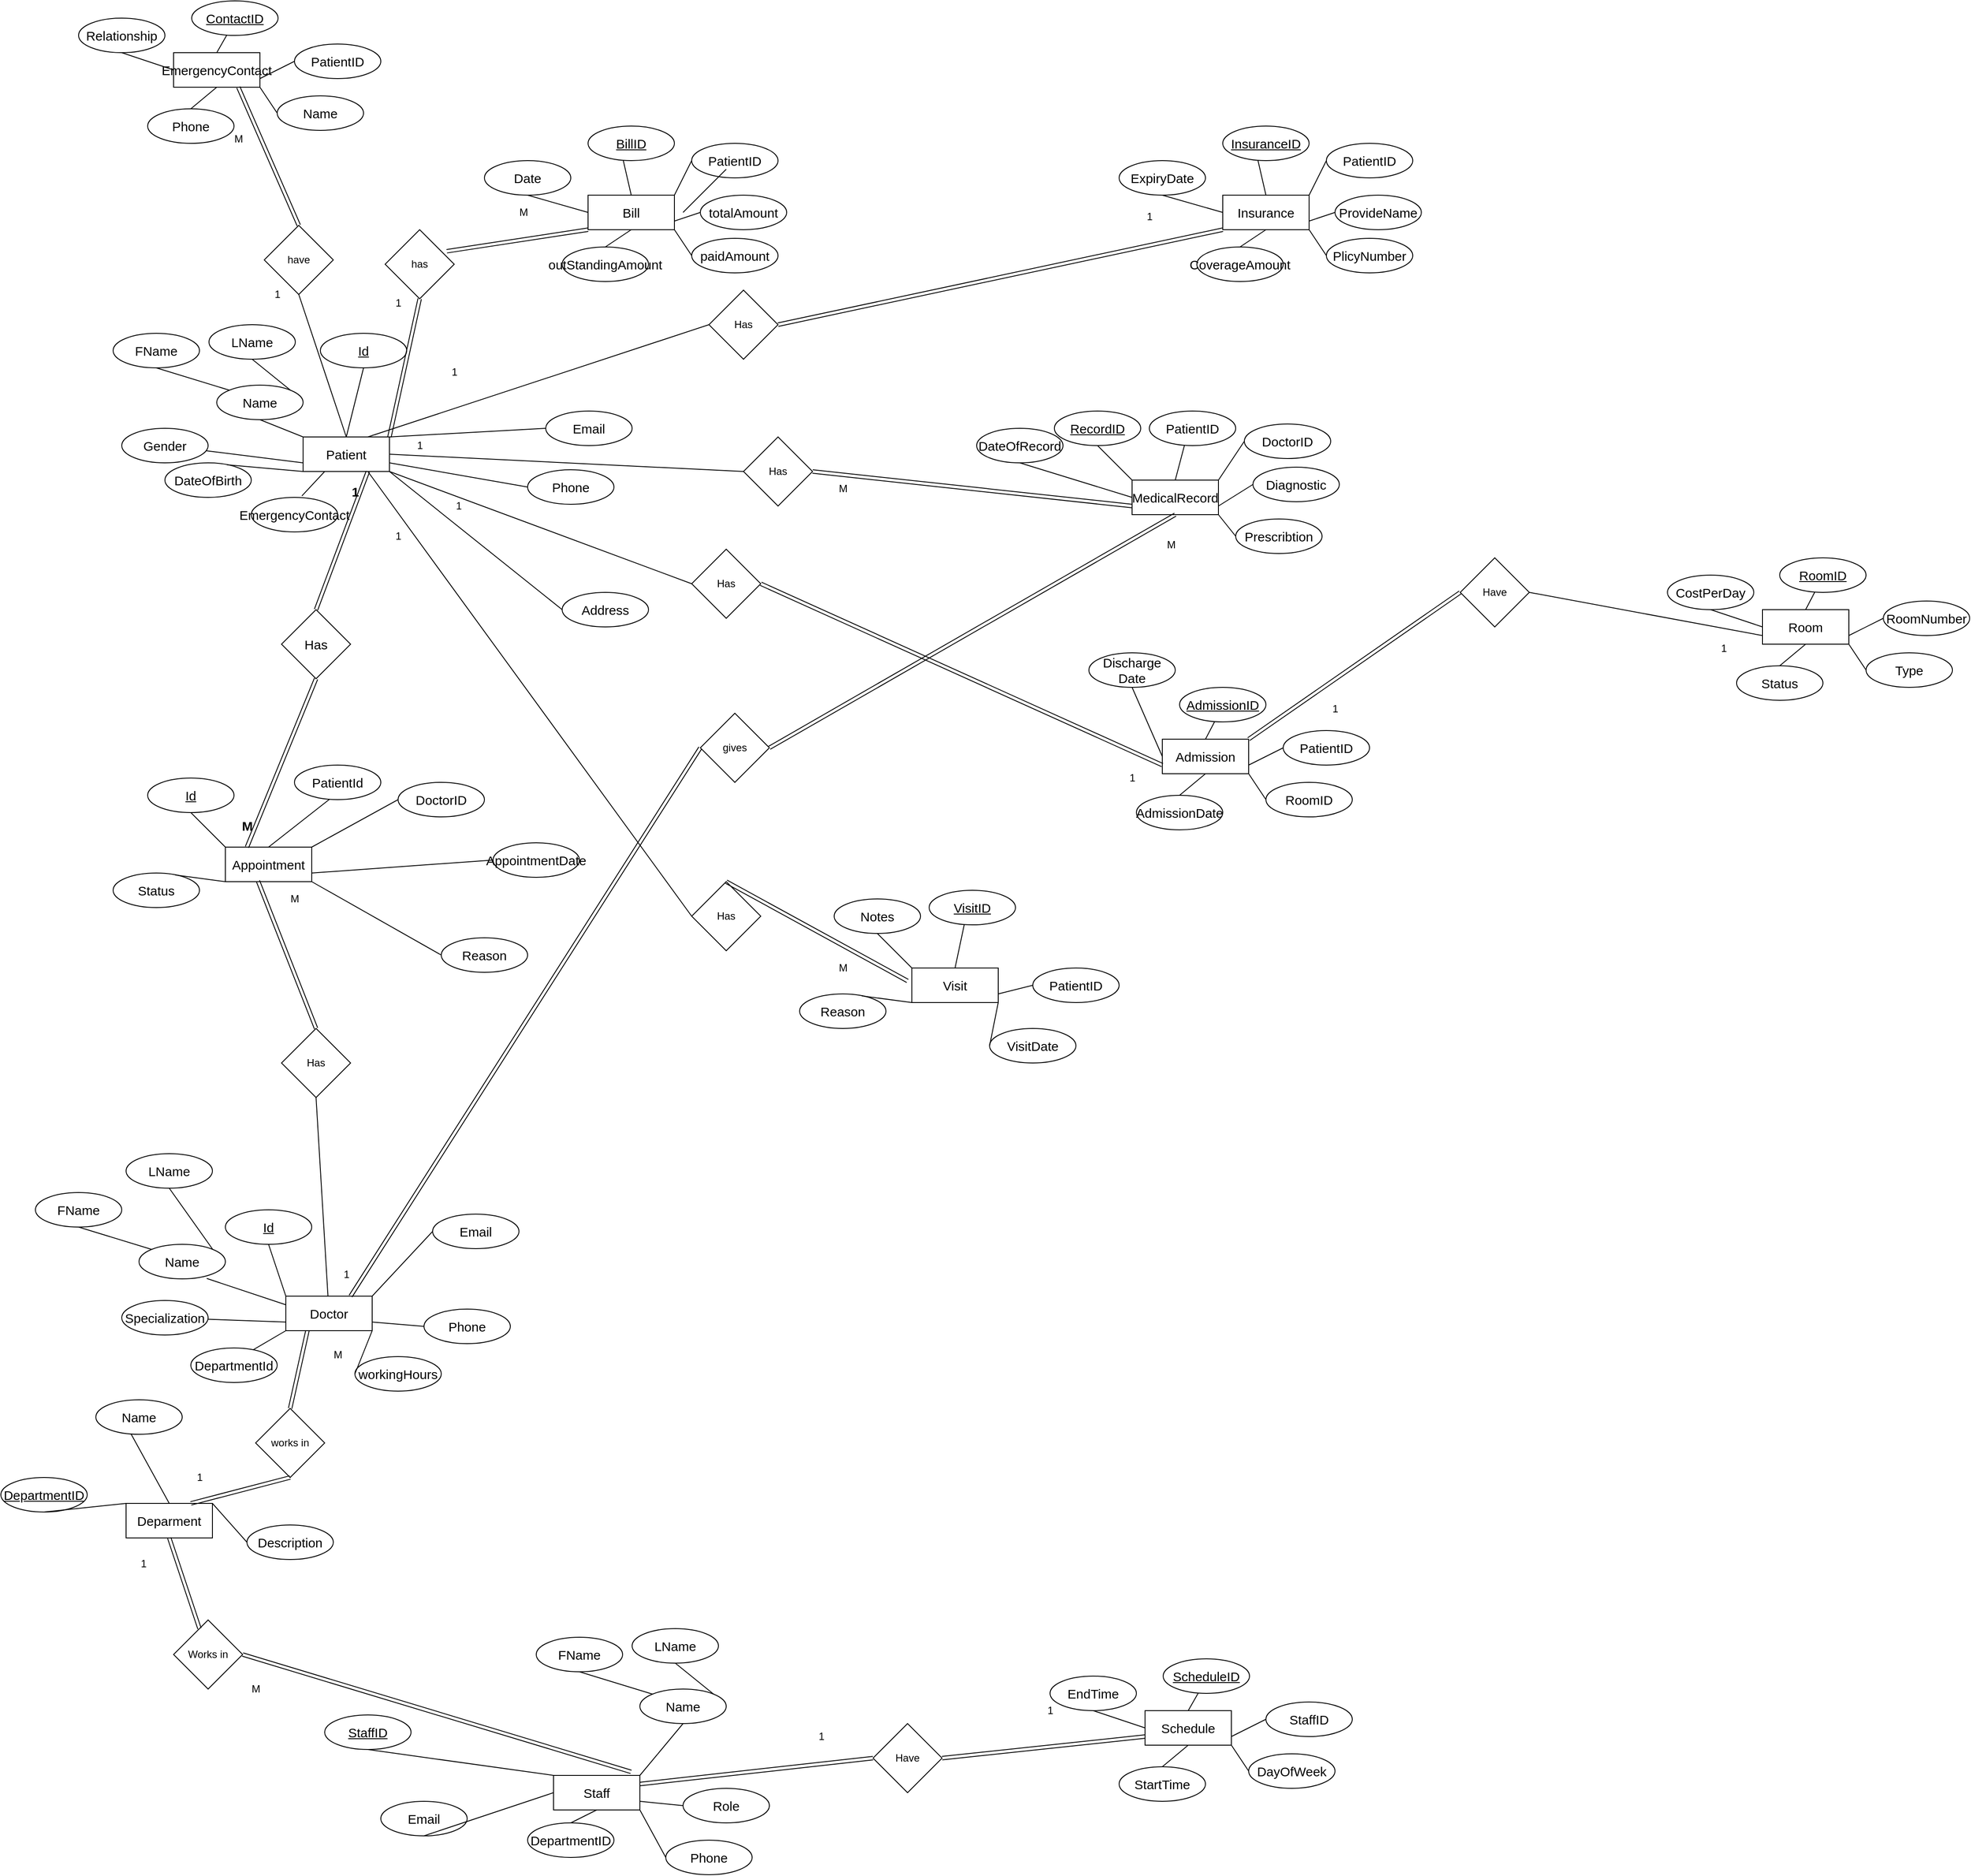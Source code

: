 <mxfile version="25.0.2">
  <diagram name="Page-1" id="yAHSGpx2KsSWFDbJpqfR">
    <mxGraphModel dx="4253" dy="6701" grid="1" gridSize="10" guides="1" tooltips="1" connect="1" arrows="1" fold="1" page="1" pageScale="1" pageWidth="3300" pageHeight="4681" math="0" shadow="0">
      <root>
        <mxCell id="0" />
        <mxCell id="1" parent="0" />
        <mxCell id="KkVMsKjmulq4ZyXbtEUd-2" value="Patient" style="whiteSpace=wrap;html=1;align=center;fontSize=15;" parent="1" vertex="1">
          <mxGeometry x="380" y="440" width="100" height="40" as="geometry" />
        </mxCell>
        <mxCell id="KkVMsKjmulq4ZyXbtEUd-3" value="&lt;u style=&quot;font-size: 15px;&quot;&gt;Id&lt;/u&gt;" style="ellipse;whiteSpace=wrap;html=1;align=center;fontSize=15;" parent="1" vertex="1">
          <mxGeometry x="400" y="320" width="100" height="40" as="geometry" />
        </mxCell>
        <mxCell id="KkVMsKjmulq4ZyXbtEUd-4" value="" style="endArrow=none;html=1;rounded=0;exitX=0.5;exitY=0;exitDx=0;exitDy=0;entryX=0.5;entryY=1;entryDx=0;entryDy=0;fontSize=15;" parent="1" source="KkVMsKjmulq4ZyXbtEUd-2" target="KkVMsKjmulq4ZyXbtEUd-3" edge="1">
          <mxGeometry relative="1" as="geometry">
            <mxPoint x="410" y="470" as="sourcePoint" />
            <mxPoint x="570" y="470" as="targetPoint" />
          </mxGeometry>
        </mxCell>
        <mxCell id="KkVMsKjmulq4ZyXbtEUd-5" value="FName" style="ellipse;whiteSpace=wrap;html=1;align=center;fontSize=15;" parent="1" vertex="1">
          <mxGeometry x="160" y="320" width="100" height="40" as="geometry" />
        </mxCell>
        <mxCell id="KkVMsKjmulq4ZyXbtEUd-6" value="LName" style="ellipse;whiteSpace=wrap;html=1;align=center;fontSize=15;" parent="1" vertex="1">
          <mxGeometry x="271" y="310" width="100" height="40" as="geometry" />
        </mxCell>
        <mxCell id="KkVMsKjmulq4ZyXbtEUd-17" value="DateOfBirth" style="ellipse;whiteSpace=wrap;html=1;align=center;fontSize=15;" parent="1" vertex="1">
          <mxGeometry x="220" y="470" width="100" height="40" as="geometry" />
        </mxCell>
        <mxCell id="KkVMsKjmulq4ZyXbtEUd-18" value="Gender" style="ellipse;whiteSpace=wrap;html=1;align=center;fontSize=15;" parent="1" vertex="1">
          <mxGeometry x="170" y="430" width="100" height="40" as="geometry" />
        </mxCell>
        <mxCell id="KkVMsKjmulq4ZyXbtEUd-19" value="Email" style="ellipse;whiteSpace=wrap;html=1;align=center;fontSize=15;" parent="1" vertex="1">
          <mxGeometry x="661" y="410" width="100" height="40" as="geometry" />
        </mxCell>
        <mxCell id="KkVMsKjmulq4ZyXbtEUd-20" value="Phone" style="ellipse;whiteSpace=wrap;html=1;align=center;fontSize=15;" parent="1" vertex="1">
          <mxGeometry x="640" y="478" width="100" height="40" as="geometry" />
        </mxCell>
        <mxCell id="KkVMsKjmulq4ZyXbtEUd-21" value="Address" style="ellipse;whiteSpace=wrap;html=1;align=center;fontSize=15;" parent="1" vertex="1">
          <mxGeometry x="680" y="620" width="100" height="40" as="geometry" />
        </mxCell>
        <mxCell id="KkVMsKjmulq4ZyXbtEUd-23" value="EmergencyContact" style="ellipse;whiteSpace=wrap;html=1;align=center;fontSize=15;" parent="1" vertex="1">
          <mxGeometry x="320" y="510" width="100" height="40" as="geometry" />
        </mxCell>
        <mxCell id="KkVMsKjmulq4ZyXbtEUd-24" value="" style="endArrow=none;html=1;rounded=0;entryX=0;entryY=0.75;entryDx=0;entryDy=0;fontSize=15;" parent="1" source="KkVMsKjmulq4ZyXbtEUd-18" target="KkVMsKjmulq4ZyXbtEUd-2" edge="1">
          <mxGeometry relative="1" as="geometry">
            <mxPoint x="275" y="441" as="sourcePoint" />
            <mxPoint x="390" y="470" as="targetPoint" />
          </mxGeometry>
        </mxCell>
        <mxCell id="KkVMsKjmulq4ZyXbtEUd-25" value="" style="endArrow=none;html=1;rounded=0;exitX=0.586;exitY=-0.043;exitDx=0;exitDy=0;exitPerimeter=0;entryX=0.25;entryY=1;entryDx=0;entryDy=0;fontSize=15;" parent="1" source="KkVMsKjmulq4ZyXbtEUd-23" target="KkVMsKjmulq4ZyXbtEUd-2" edge="1">
          <mxGeometry relative="1" as="geometry">
            <mxPoint x="285" y="451" as="sourcePoint" />
            <mxPoint x="400" y="480" as="targetPoint" />
          </mxGeometry>
        </mxCell>
        <mxCell id="KkVMsKjmulq4ZyXbtEUd-26" value="" style="endArrow=none;html=1;rounded=0;exitX=0.719;exitY=0.057;exitDx=0;exitDy=0;exitPerimeter=0;entryX=0;entryY=1;entryDx=0;entryDy=0;fontSize=15;" parent="1" source="KkVMsKjmulq4ZyXbtEUd-17" target="KkVMsKjmulq4ZyXbtEUd-2" edge="1">
          <mxGeometry relative="1" as="geometry">
            <mxPoint x="295" y="461" as="sourcePoint" />
            <mxPoint x="410" y="490" as="targetPoint" />
          </mxGeometry>
        </mxCell>
        <mxCell id="KkVMsKjmulq4ZyXbtEUd-27" value="" style="endArrow=none;html=1;rounded=0;exitX=0;exitY=0.5;exitDx=0;exitDy=0;entryX=1;entryY=0;entryDx=0;entryDy=0;fontSize=15;" parent="1" source="KkVMsKjmulq4ZyXbtEUd-19" target="KkVMsKjmulq4ZyXbtEUd-2" edge="1">
          <mxGeometry relative="1" as="geometry">
            <mxPoint x="305" y="471" as="sourcePoint" />
            <mxPoint x="420" y="500" as="targetPoint" />
          </mxGeometry>
        </mxCell>
        <mxCell id="KkVMsKjmulq4ZyXbtEUd-28" value="" style="endArrow=none;html=1;rounded=0;exitX=0;exitY=0.5;exitDx=0;exitDy=0;fontSize=15;" parent="1" source="KkVMsKjmulq4ZyXbtEUd-21" edge="1">
          <mxGeometry relative="1" as="geometry">
            <mxPoint x="315" y="481" as="sourcePoint" />
            <mxPoint x="480" y="480" as="targetPoint" />
          </mxGeometry>
        </mxCell>
        <mxCell id="KkVMsKjmulq4ZyXbtEUd-29" value="" style="endArrow=none;html=1;rounded=0;exitX=1;exitY=0.75;exitDx=0;exitDy=0;entryX=0;entryY=0.5;entryDx=0;entryDy=0;fontSize=15;" parent="1" source="KkVMsKjmulq4ZyXbtEUd-2" target="KkVMsKjmulq4ZyXbtEUd-20" edge="1">
          <mxGeometry relative="1" as="geometry">
            <mxPoint x="325" y="491" as="sourcePoint" />
            <mxPoint x="440" y="520" as="targetPoint" />
          </mxGeometry>
        </mxCell>
        <mxCell id="BxqiN3wB2n1SwKioA44z-1" value="Doctor" style="whiteSpace=wrap;html=1;align=center;fontSize=15;" parent="1" vertex="1">
          <mxGeometry x="360" y="1435" width="100" height="40" as="geometry" />
        </mxCell>
        <mxCell id="BxqiN3wB2n1SwKioA44z-2" value="&lt;u style=&quot;font-size: 15px;&quot;&gt;Id&lt;/u&gt;" style="ellipse;whiteSpace=wrap;html=1;align=center;fontSize=15;" parent="1" vertex="1">
          <mxGeometry x="290" y="1335" width="100" height="40" as="geometry" />
        </mxCell>
        <mxCell id="BxqiN3wB2n1SwKioA44z-3" value="" style="endArrow=none;html=1;rounded=0;exitX=0;exitY=0;exitDx=0;exitDy=0;entryX=0.5;entryY=1;entryDx=0;entryDy=0;fontSize=15;" parent="1" source="BxqiN3wB2n1SwKioA44z-1" target="BxqiN3wB2n1SwKioA44z-2" edge="1">
          <mxGeometry relative="1" as="geometry">
            <mxPoint x="390" y="1465" as="sourcePoint" />
            <mxPoint x="550" y="1465" as="targetPoint" />
          </mxGeometry>
        </mxCell>
        <mxCell id="BxqiN3wB2n1SwKioA44z-8" value="DepartmentId" style="ellipse;whiteSpace=wrap;html=1;align=center;fontSize=15;" parent="1" vertex="1">
          <mxGeometry x="250" y="1495" width="100" height="40" as="geometry" />
        </mxCell>
        <mxCell id="BxqiN3wB2n1SwKioA44z-9" value="Specialization" style="ellipse;whiteSpace=wrap;html=1;align=center;fontSize=15;" parent="1" vertex="1">
          <mxGeometry x="170" y="1440" width="100" height="40" as="geometry" />
        </mxCell>
        <mxCell id="BxqiN3wB2n1SwKioA44z-10" value="Email" style="ellipse;whiteSpace=wrap;html=1;align=center;fontSize=15;" parent="1" vertex="1">
          <mxGeometry x="530" y="1340" width="100" height="40" as="geometry" />
        </mxCell>
        <mxCell id="BxqiN3wB2n1SwKioA44z-11" value="Phone" style="ellipse;whiteSpace=wrap;html=1;align=center;fontSize=15;" parent="1" vertex="1">
          <mxGeometry x="520" y="1450" width="100" height="40" as="geometry" />
        </mxCell>
        <mxCell id="BxqiN3wB2n1SwKioA44z-12" value="workingHours" style="ellipse;whiteSpace=wrap;html=1;align=center;fontSize=15;" parent="1" vertex="1">
          <mxGeometry x="440" y="1505" width="100" height="40" as="geometry" />
        </mxCell>
        <mxCell id="BxqiN3wB2n1SwKioA44z-14" value="" style="endArrow=none;html=1;rounded=0;entryX=0;entryY=0.75;entryDx=0;entryDy=0;fontSize=15;" parent="1" source="BxqiN3wB2n1SwKioA44z-9" target="BxqiN3wB2n1SwKioA44z-1" edge="1">
          <mxGeometry relative="1" as="geometry">
            <mxPoint x="255" y="1436" as="sourcePoint" />
            <mxPoint x="370" y="1465" as="targetPoint" />
          </mxGeometry>
        </mxCell>
        <mxCell id="BxqiN3wB2n1SwKioA44z-16" value="" style="endArrow=none;html=1;rounded=0;exitX=0.719;exitY=0.057;exitDx=0;exitDy=0;exitPerimeter=0;entryX=0;entryY=1;entryDx=0;entryDy=0;fontSize=15;" parent="1" source="BxqiN3wB2n1SwKioA44z-8" target="BxqiN3wB2n1SwKioA44z-1" edge="1">
          <mxGeometry relative="1" as="geometry">
            <mxPoint x="275" y="1456" as="sourcePoint" />
            <mxPoint x="390" y="1485" as="targetPoint" />
          </mxGeometry>
        </mxCell>
        <mxCell id="BxqiN3wB2n1SwKioA44z-17" value="" style="endArrow=none;html=1;rounded=0;exitX=0;exitY=0.5;exitDx=0;exitDy=0;entryX=1;entryY=0;entryDx=0;entryDy=0;fontSize=15;" parent="1" source="BxqiN3wB2n1SwKioA44z-10" target="BxqiN3wB2n1SwKioA44z-1" edge="1">
          <mxGeometry relative="1" as="geometry">
            <mxPoint x="285" y="1466" as="sourcePoint" />
            <mxPoint x="400" y="1495" as="targetPoint" />
          </mxGeometry>
        </mxCell>
        <mxCell id="BxqiN3wB2n1SwKioA44z-18" value="" style="endArrow=none;html=1;rounded=0;exitX=0;exitY=0.5;exitDx=0;exitDy=0;fontSize=15;" parent="1" source="BxqiN3wB2n1SwKioA44z-12" edge="1">
          <mxGeometry relative="1" as="geometry">
            <mxPoint x="295" y="1476" as="sourcePoint" />
            <mxPoint x="460" y="1475" as="targetPoint" />
          </mxGeometry>
        </mxCell>
        <mxCell id="BxqiN3wB2n1SwKioA44z-19" value="" style="endArrow=none;html=1;rounded=0;exitX=1;exitY=0.75;exitDx=0;exitDy=0;entryX=0;entryY=0.5;entryDx=0;entryDy=0;fontSize=15;" parent="1" source="BxqiN3wB2n1SwKioA44z-1" target="BxqiN3wB2n1SwKioA44z-11" edge="1">
          <mxGeometry relative="1" as="geometry">
            <mxPoint x="305" y="1486" as="sourcePoint" />
            <mxPoint x="420" y="1515" as="targetPoint" />
          </mxGeometry>
        </mxCell>
        <mxCell id="BxqiN3wB2n1SwKioA44z-20" value="Appointment" style="whiteSpace=wrap;html=1;align=center;fontSize=15;" parent="1" vertex="1">
          <mxGeometry x="290" y="915" width="100" height="40" as="geometry" />
        </mxCell>
        <mxCell id="BxqiN3wB2n1SwKioA44z-21" value="&lt;u style=&quot;font-size: 15px;&quot;&gt;Id&lt;/u&gt;" style="ellipse;whiteSpace=wrap;html=1;align=center;fontSize=15;" parent="1" vertex="1">
          <mxGeometry x="200" y="835" width="100" height="40" as="geometry" />
        </mxCell>
        <mxCell id="BxqiN3wB2n1SwKioA44z-22" value="" style="endArrow=none;html=1;rounded=0;exitX=0;exitY=0;exitDx=0;exitDy=0;entryX=0.5;entryY=1;entryDx=0;entryDy=0;fontSize=15;" parent="1" source="BxqiN3wB2n1SwKioA44z-20" target="BxqiN3wB2n1SwKioA44z-21" edge="1">
          <mxGeometry relative="1" as="geometry">
            <mxPoint x="320" y="945" as="sourcePoint" />
            <mxPoint x="480" y="945" as="targetPoint" />
          </mxGeometry>
        </mxCell>
        <mxCell id="BxqiN3wB2n1SwKioA44z-23" value="PatientId" style="ellipse;whiteSpace=wrap;html=1;align=center;fontSize=15;" parent="1" vertex="1">
          <mxGeometry x="370" y="820" width="100" height="40" as="geometry" />
        </mxCell>
        <mxCell id="BxqiN3wB2n1SwKioA44z-25" value="" style="endArrow=none;html=1;rounded=0;entryX=0.407;entryY=0.987;entryDx=0;entryDy=0;entryPerimeter=0;exitX=0.5;exitY=0;exitDx=0;exitDy=0;fontSize=15;" parent="1" source="BxqiN3wB2n1SwKioA44z-20" target="BxqiN3wB2n1SwKioA44z-23" edge="1">
          <mxGeometry relative="1" as="geometry">
            <mxPoint x="330" y="935" as="sourcePoint" />
            <mxPoint x="480" y="945" as="targetPoint" />
          </mxGeometry>
        </mxCell>
        <mxCell id="BxqiN3wB2n1SwKioA44z-27" value="Status" style="ellipse;whiteSpace=wrap;html=1;align=center;fontSize=15;" parent="1" vertex="1">
          <mxGeometry x="160" y="945" width="100" height="40" as="geometry" />
        </mxCell>
        <mxCell id="BxqiN3wB2n1SwKioA44z-29" value="DoctorID" style="ellipse;whiteSpace=wrap;html=1;align=center;fontSize=15;" parent="1" vertex="1">
          <mxGeometry x="490" y="840" width="100" height="40" as="geometry" />
        </mxCell>
        <mxCell id="BxqiN3wB2n1SwKioA44z-30" value="AppointmentDate" style="ellipse;whiteSpace=wrap;html=1;align=center;fontSize=15;" parent="1" vertex="1">
          <mxGeometry x="600" y="910" width="100" height="40" as="geometry" />
        </mxCell>
        <mxCell id="BxqiN3wB2n1SwKioA44z-31" value="Reason" style="ellipse;whiteSpace=wrap;html=1;align=center;fontSize=15;" parent="1" vertex="1">
          <mxGeometry x="540" y="1020" width="100" height="40" as="geometry" />
        </mxCell>
        <mxCell id="BxqiN3wB2n1SwKioA44z-33" value="" style="endArrow=none;html=1;rounded=0;exitX=0.719;exitY=0.057;exitDx=0;exitDy=0;exitPerimeter=0;entryX=0;entryY=1;entryDx=0;entryDy=0;fontSize=15;" parent="1" source="BxqiN3wB2n1SwKioA44z-27" target="BxqiN3wB2n1SwKioA44z-20" edge="1">
          <mxGeometry relative="1" as="geometry">
            <mxPoint x="205" y="936" as="sourcePoint" />
            <mxPoint x="320" y="965" as="targetPoint" />
          </mxGeometry>
        </mxCell>
        <mxCell id="BxqiN3wB2n1SwKioA44z-34" value="" style="endArrow=none;html=1;rounded=0;exitX=0;exitY=0.5;exitDx=0;exitDy=0;entryX=1;entryY=0;entryDx=0;entryDy=0;fontSize=15;" parent="1" source="BxqiN3wB2n1SwKioA44z-29" target="BxqiN3wB2n1SwKioA44z-20" edge="1">
          <mxGeometry relative="1" as="geometry">
            <mxPoint x="215" y="946" as="sourcePoint" />
            <mxPoint x="330" y="975" as="targetPoint" />
          </mxGeometry>
        </mxCell>
        <mxCell id="BxqiN3wB2n1SwKioA44z-35" value="" style="endArrow=none;html=1;rounded=0;exitX=0;exitY=0.5;exitDx=0;exitDy=0;fontSize=15;" parent="1" source="BxqiN3wB2n1SwKioA44z-31" edge="1">
          <mxGeometry relative="1" as="geometry">
            <mxPoint x="225" y="956" as="sourcePoint" />
            <mxPoint x="390" y="955" as="targetPoint" />
          </mxGeometry>
        </mxCell>
        <mxCell id="BxqiN3wB2n1SwKioA44z-36" value="" style="endArrow=none;html=1;rounded=0;exitX=1;exitY=0.75;exitDx=0;exitDy=0;entryX=0;entryY=0.5;entryDx=0;entryDy=0;fontSize=15;" parent="1" source="BxqiN3wB2n1SwKioA44z-20" target="BxqiN3wB2n1SwKioA44z-30" edge="1">
          <mxGeometry relative="1" as="geometry">
            <mxPoint x="235" y="966" as="sourcePoint" />
            <mxPoint x="350" y="995" as="targetPoint" />
          </mxGeometry>
        </mxCell>
        <mxCell id="BxqiN3wB2n1SwKioA44z-37" value="Deparment" style="whiteSpace=wrap;html=1;align=center;fontSize=15;" parent="1" vertex="1">
          <mxGeometry x="175" y="1675" width="100" height="40" as="geometry" />
        </mxCell>
        <mxCell id="BxqiN3wB2n1SwKioA44z-38" value="&lt;u style=&quot;font-size: 15px;&quot;&gt;DepartmentID&lt;/u&gt;" style="ellipse;whiteSpace=wrap;html=1;align=center;fontSize=15;" parent="1" vertex="1">
          <mxGeometry x="30" y="1645" width="100" height="40" as="geometry" />
        </mxCell>
        <mxCell id="BxqiN3wB2n1SwKioA44z-39" value="" style="endArrow=none;html=1;rounded=0;exitX=0;exitY=0;exitDx=0;exitDy=0;entryX=0.5;entryY=1;entryDx=0;entryDy=0;fontSize=15;" parent="1" source="BxqiN3wB2n1SwKioA44z-37" target="BxqiN3wB2n1SwKioA44z-38" edge="1">
          <mxGeometry relative="1" as="geometry">
            <mxPoint x="205" y="1705" as="sourcePoint" />
            <mxPoint x="365" y="1705" as="targetPoint" />
          </mxGeometry>
        </mxCell>
        <mxCell id="BxqiN3wB2n1SwKioA44z-40" value="Name" style="ellipse;whiteSpace=wrap;html=1;align=center;fontSize=15;" parent="1" vertex="1">
          <mxGeometry x="140" y="1555" width="100" height="40" as="geometry" />
        </mxCell>
        <mxCell id="BxqiN3wB2n1SwKioA44z-42" value="" style="endArrow=none;html=1;rounded=0;entryX=0.407;entryY=0.987;entryDx=0;entryDy=0;entryPerimeter=0;exitX=0.5;exitY=0;exitDx=0;exitDy=0;fontSize=15;" parent="1" source="BxqiN3wB2n1SwKioA44z-37" target="BxqiN3wB2n1SwKioA44z-40" edge="1">
          <mxGeometry relative="1" as="geometry">
            <mxPoint x="215" y="1695" as="sourcePoint" />
            <mxPoint x="365" y="1705" as="targetPoint" />
          </mxGeometry>
        </mxCell>
        <mxCell id="BxqiN3wB2n1SwKioA44z-46" value="Description" style="ellipse;whiteSpace=wrap;html=1;align=center;fontSize=15;" parent="1" vertex="1">
          <mxGeometry x="315" y="1700" width="100" height="40" as="geometry" />
        </mxCell>
        <mxCell id="BxqiN3wB2n1SwKioA44z-51" value="" style="endArrow=none;html=1;rounded=0;exitX=0;exitY=0.5;exitDx=0;exitDy=0;entryX=1;entryY=0;entryDx=0;entryDy=0;fontSize=15;" parent="1" source="BxqiN3wB2n1SwKioA44z-46" target="BxqiN3wB2n1SwKioA44z-37" edge="1">
          <mxGeometry relative="1" as="geometry">
            <mxPoint x="100" y="1706" as="sourcePoint" />
            <mxPoint x="215" y="1735" as="targetPoint" />
          </mxGeometry>
        </mxCell>
        <mxCell id="BxqiN3wB2n1SwKioA44z-55" value="MedicalRecord" style="whiteSpace=wrap;html=1;align=center;fontSize=15;" parent="1" vertex="1">
          <mxGeometry x="1340" y="490" width="100" height="40" as="geometry" />
        </mxCell>
        <mxCell id="BxqiN3wB2n1SwKioA44z-56" value="&lt;u style=&quot;font-size: 15px;&quot;&gt;RecordID&lt;/u&gt;" style="ellipse;whiteSpace=wrap;html=1;align=center;fontSize=15;" parent="1" vertex="1">
          <mxGeometry x="1250" y="410" width="100" height="40" as="geometry" />
        </mxCell>
        <mxCell id="BxqiN3wB2n1SwKioA44z-57" value="" style="endArrow=none;html=1;rounded=0;exitX=0;exitY=0;exitDx=0;exitDy=0;entryX=0.5;entryY=1;entryDx=0;entryDy=0;fontSize=15;" parent="1" source="BxqiN3wB2n1SwKioA44z-55" target="BxqiN3wB2n1SwKioA44z-56" edge="1">
          <mxGeometry relative="1" as="geometry">
            <mxPoint x="1370" y="520" as="sourcePoint" />
            <mxPoint x="1530" y="520" as="targetPoint" />
          </mxGeometry>
        </mxCell>
        <mxCell id="BxqiN3wB2n1SwKioA44z-58" value="PatientID" style="ellipse;whiteSpace=wrap;html=1;align=center;fontSize=15;" parent="1" vertex="1">
          <mxGeometry x="1360" y="410" width="100" height="40" as="geometry" />
        </mxCell>
        <mxCell id="BxqiN3wB2n1SwKioA44z-59" value="DateOfRecord" style="ellipse;whiteSpace=wrap;html=1;align=center;fontSize=15;" parent="1" vertex="1">
          <mxGeometry x="1160" y="430" width="100" height="40" as="geometry" />
        </mxCell>
        <mxCell id="BxqiN3wB2n1SwKioA44z-60" value="" style="endArrow=none;html=1;rounded=0;entryX=0.407;entryY=0.987;entryDx=0;entryDy=0;entryPerimeter=0;exitX=0.5;exitY=0;exitDx=0;exitDy=0;fontSize=15;" parent="1" source="BxqiN3wB2n1SwKioA44z-55" target="BxqiN3wB2n1SwKioA44z-58" edge="1">
          <mxGeometry relative="1" as="geometry">
            <mxPoint x="1380" y="510" as="sourcePoint" />
            <mxPoint x="1530" y="520" as="targetPoint" />
          </mxGeometry>
        </mxCell>
        <mxCell id="BxqiN3wB2n1SwKioA44z-61" value="" style="endArrow=none;html=1;rounded=0;exitX=0.5;exitY=1;exitDx=0;exitDy=0;entryX=0;entryY=0.5;entryDx=0;entryDy=0;fontSize=15;" parent="1" source="BxqiN3wB2n1SwKioA44z-59" target="BxqiN3wB2n1SwKioA44z-55" edge="1">
          <mxGeometry relative="1" as="geometry">
            <mxPoint x="1220" y="530" as="sourcePoint" />
            <mxPoint x="1380" y="530" as="targetPoint" />
          </mxGeometry>
        </mxCell>
        <mxCell id="BxqiN3wB2n1SwKioA44z-64" value="DoctorID" style="ellipse;whiteSpace=wrap;html=1;align=center;fontSize=15;" parent="1" vertex="1">
          <mxGeometry x="1470" y="425" width="100" height="40" as="geometry" />
        </mxCell>
        <mxCell id="BxqiN3wB2n1SwKioA44z-65" value="Diagnostic" style="ellipse;whiteSpace=wrap;html=1;align=center;fontSize=15;" parent="1" vertex="1">
          <mxGeometry x="1480" y="475" width="100" height="40" as="geometry" />
        </mxCell>
        <mxCell id="BxqiN3wB2n1SwKioA44z-66" value="Prescribtion" style="ellipse;whiteSpace=wrap;html=1;align=center;fontSize=15;" parent="1" vertex="1">
          <mxGeometry x="1460" y="535" width="100" height="40" as="geometry" />
        </mxCell>
        <mxCell id="BxqiN3wB2n1SwKioA44z-69" value="" style="endArrow=none;html=1;rounded=0;exitX=0;exitY=0.5;exitDx=0;exitDy=0;entryX=1;entryY=0;entryDx=0;entryDy=0;fontSize=15;" parent="1" source="BxqiN3wB2n1SwKioA44z-64" target="BxqiN3wB2n1SwKioA44z-55" edge="1">
          <mxGeometry relative="1" as="geometry">
            <mxPoint x="1265" y="521" as="sourcePoint" />
            <mxPoint x="1380" y="550" as="targetPoint" />
          </mxGeometry>
        </mxCell>
        <mxCell id="BxqiN3wB2n1SwKioA44z-70" value="" style="endArrow=none;html=1;rounded=0;exitX=0;exitY=0.5;exitDx=0;exitDy=0;fontSize=15;" parent="1" source="BxqiN3wB2n1SwKioA44z-66" edge="1">
          <mxGeometry relative="1" as="geometry">
            <mxPoint x="1275" y="531" as="sourcePoint" />
            <mxPoint x="1440" y="530" as="targetPoint" />
          </mxGeometry>
        </mxCell>
        <mxCell id="BxqiN3wB2n1SwKioA44z-71" value="" style="endArrow=none;html=1;rounded=0;exitX=1;exitY=0.75;exitDx=0;exitDy=0;entryX=0;entryY=0.5;entryDx=0;entryDy=0;fontSize=15;" parent="1" source="BxqiN3wB2n1SwKioA44z-55" target="BxqiN3wB2n1SwKioA44z-65" edge="1">
          <mxGeometry relative="1" as="geometry">
            <mxPoint x="1285" y="541" as="sourcePoint" />
            <mxPoint x="1400" y="570" as="targetPoint" />
          </mxGeometry>
        </mxCell>
        <mxCell id="BxqiN3wB2n1SwKioA44z-72" value="Staff" style="whiteSpace=wrap;html=1;align=center;fontSize=15;" parent="1" vertex="1">
          <mxGeometry x="670" y="1990" width="100" height="40" as="geometry" />
        </mxCell>
        <mxCell id="BxqiN3wB2n1SwKioA44z-73" value="&lt;u style=&quot;font-size: 15px;&quot;&gt;StaffID&lt;/u&gt;" style="ellipse;whiteSpace=wrap;html=1;align=center;fontSize=15;" parent="1" vertex="1">
          <mxGeometry x="405" y="1920" width="100" height="40" as="geometry" />
        </mxCell>
        <mxCell id="BxqiN3wB2n1SwKioA44z-74" value="" style="endArrow=none;html=1;rounded=0;exitX=0;exitY=0;exitDx=0;exitDy=0;entryX=0.5;entryY=1;entryDx=0;entryDy=0;fontSize=15;" parent="1" source="BxqiN3wB2n1SwKioA44z-72" target="BxqiN3wB2n1SwKioA44z-73" edge="1">
          <mxGeometry relative="1" as="geometry">
            <mxPoint x="700" y="2020" as="sourcePoint" />
            <mxPoint x="860" y="2020" as="targetPoint" />
          </mxGeometry>
        </mxCell>
        <mxCell id="BxqiN3wB2n1SwKioA44z-76" value="Email" style="ellipse;whiteSpace=wrap;html=1;align=center;fontSize=15;" parent="1" vertex="1">
          <mxGeometry x="470" y="2020" width="100" height="40" as="geometry" />
        </mxCell>
        <mxCell id="BxqiN3wB2n1SwKioA44z-78" value="" style="endArrow=none;html=1;rounded=0;exitX=0.5;exitY=1;exitDx=0;exitDy=0;entryX=0;entryY=0.5;entryDx=0;entryDy=0;fontSize=15;" parent="1" source="BxqiN3wB2n1SwKioA44z-76" target="BxqiN3wB2n1SwKioA44z-72" edge="1">
          <mxGeometry relative="1" as="geometry">
            <mxPoint x="550" y="2030" as="sourcePoint" />
            <mxPoint x="710" y="2030" as="targetPoint" />
          </mxGeometry>
        </mxCell>
        <mxCell id="BxqiN3wB2n1SwKioA44z-80" value="Role" style="ellipse;whiteSpace=wrap;html=1;align=center;fontSize=15;" parent="1" vertex="1">
          <mxGeometry x="820" y="2005" width="100" height="40" as="geometry" />
        </mxCell>
        <mxCell id="BxqiN3wB2n1SwKioA44z-81" value="Phone" style="ellipse;whiteSpace=wrap;html=1;align=center;fontSize=15;" parent="1" vertex="1">
          <mxGeometry x="800" y="2065" width="100" height="40" as="geometry" />
        </mxCell>
        <mxCell id="BxqiN3wB2n1SwKioA44z-83" value="" style="endArrow=none;html=1;rounded=0;exitX=0;exitY=0.5;exitDx=0;exitDy=0;fontSize=15;" parent="1" source="BxqiN3wB2n1SwKioA44z-81" edge="1">
          <mxGeometry relative="1" as="geometry">
            <mxPoint x="605" y="2031" as="sourcePoint" />
            <mxPoint x="770" y="2030" as="targetPoint" />
          </mxGeometry>
        </mxCell>
        <mxCell id="BxqiN3wB2n1SwKioA44z-84" value="" style="endArrow=none;html=1;rounded=0;exitX=1;exitY=0.75;exitDx=0;exitDy=0;entryX=0;entryY=0.5;entryDx=0;entryDy=0;fontSize=15;" parent="1" source="BxqiN3wB2n1SwKioA44z-72" target="BxqiN3wB2n1SwKioA44z-80" edge="1">
          <mxGeometry relative="1" as="geometry">
            <mxPoint x="615" y="2041" as="sourcePoint" />
            <mxPoint x="730" y="2070" as="targetPoint" />
          </mxGeometry>
        </mxCell>
        <mxCell id="BxqiN3wB2n1SwKioA44z-85" value="DepartmentID" style="ellipse;whiteSpace=wrap;html=1;align=center;fontSize=15;" parent="1" vertex="1">
          <mxGeometry x="640" y="2045" width="100" height="40" as="geometry" />
        </mxCell>
        <mxCell id="BxqiN3wB2n1SwKioA44z-86" value="" style="endArrow=none;html=1;rounded=0;exitX=0.5;exitY=0;exitDx=0;exitDy=0;entryX=0.5;entryY=1;entryDx=0;entryDy=0;fontSize=15;" parent="1" source="BxqiN3wB2n1SwKioA44z-85" target="BxqiN3wB2n1SwKioA44z-72" edge="1">
          <mxGeometry relative="1" as="geometry">
            <mxPoint x="880" y="2120" as="sourcePoint" />
            <mxPoint x="780" y="2040" as="targetPoint" />
          </mxGeometry>
        </mxCell>
        <mxCell id="BxqiN3wB2n1SwKioA44z-87" value="Bill" style="whiteSpace=wrap;html=1;align=center;fontSize=15;" parent="1" vertex="1">
          <mxGeometry x="710" y="160" width="100" height="40" as="geometry" />
        </mxCell>
        <mxCell id="BxqiN3wB2n1SwKioA44z-90" value="&lt;u style=&quot;font-size: 15px;&quot;&gt;BillID&lt;/u&gt;" style="ellipse;whiteSpace=wrap;html=1;align=center;fontSize=15;" parent="1" vertex="1">
          <mxGeometry x="710" y="80" width="100" height="40" as="geometry" />
        </mxCell>
        <mxCell id="BxqiN3wB2n1SwKioA44z-91" value="Date" style="ellipse;whiteSpace=wrap;html=1;align=center;fontSize=15;" parent="1" vertex="1">
          <mxGeometry x="590" y="120" width="100" height="40" as="geometry" />
        </mxCell>
        <mxCell id="BxqiN3wB2n1SwKioA44z-92" value="" style="endArrow=none;html=1;rounded=0;entryX=0.407;entryY=0.987;entryDx=0;entryDy=0;entryPerimeter=0;exitX=0.5;exitY=0;exitDx=0;exitDy=0;fontSize=15;" parent="1" source="BxqiN3wB2n1SwKioA44z-87" target="BxqiN3wB2n1SwKioA44z-90" edge="1">
          <mxGeometry relative="1" as="geometry">
            <mxPoint x="750" y="180" as="sourcePoint" />
            <mxPoint x="900" y="190" as="targetPoint" />
          </mxGeometry>
        </mxCell>
        <mxCell id="BxqiN3wB2n1SwKioA44z-93" value="" style="endArrow=none;html=1;rounded=0;exitX=0.5;exitY=1;exitDx=0;exitDy=0;entryX=0;entryY=0.5;entryDx=0;entryDy=0;fontSize=15;" parent="1" source="BxqiN3wB2n1SwKioA44z-91" target="BxqiN3wB2n1SwKioA44z-87" edge="1">
          <mxGeometry relative="1" as="geometry">
            <mxPoint x="590" y="200" as="sourcePoint" />
            <mxPoint x="750" y="200" as="targetPoint" />
          </mxGeometry>
        </mxCell>
        <mxCell id="BxqiN3wB2n1SwKioA44z-94" value="PatientID" style="ellipse;whiteSpace=wrap;html=1;align=center;fontSize=15;" parent="1" vertex="1">
          <mxGeometry x="830" y="100" width="100" height="40" as="geometry" />
        </mxCell>
        <mxCell id="BxqiN3wB2n1SwKioA44z-95" value="totalAmount" style="ellipse;whiteSpace=wrap;html=1;align=center;fontSize=15;" parent="1" vertex="1">
          <mxGeometry x="840" y="160" width="100" height="40" as="geometry" />
        </mxCell>
        <mxCell id="BxqiN3wB2n1SwKioA44z-96" value="paidAmount" style="ellipse;whiteSpace=wrap;html=1;align=center;fontSize=15;" parent="1" vertex="1">
          <mxGeometry x="830" y="210" width="100" height="40" as="geometry" />
        </mxCell>
        <mxCell id="BxqiN3wB2n1SwKioA44z-97" value="" style="endArrow=none;html=1;rounded=0;exitX=0;exitY=0.5;exitDx=0;exitDy=0;entryX=1;entryY=0;entryDx=0;entryDy=0;fontSize=15;" parent="1" source="BxqiN3wB2n1SwKioA44z-94" target="BxqiN3wB2n1SwKioA44z-87" edge="1">
          <mxGeometry relative="1" as="geometry">
            <mxPoint x="635" y="191" as="sourcePoint" />
            <mxPoint x="750" y="220" as="targetPoint" />
          </mxGeometry>
        </mxCell>
        <mxCell id="BxqiN3wB2n1SwKioA44z-98" value="" style="endArrow=none;html=1;rounded=0;exitX=0;exitY=0.5;exitDx=0;exitDy=0;fontSize=15;" parent="1" source="BxqiN3wB2n1SwKioA44z-96" edge="1">
          <mxGeometry relative="1" as="geometry">
            <mxPoint x="645" y="201" as="sourcePoint" />
            <mxPoint x="810" y="200" as="targetPoint" />
          </mxGeometry>
        </mxCell>
        <mxCell id="BxqiN3wB2n1SwKioA44z-99" value="" style="endArrow=none;html=1;rounded=0;exitX=1;exitY=0.75;exitDx=0;exitDy=0;entryX=0;entryY=0.5;entryDx=0;entryDy=0;fontSize=15;" parent="1" source="BxqiN3wB2n1SwKioA44z-87" target="BxqiN3wB2n1SwKioA44z-95" edge="1">
          <mxGeometry relative="1" as="geometry">
            <mxPoint x="655" y="211" as="sourcePoint" />
            <mxPoint x="770" y="240" as="targetPoint" />
          </mxGeometry>
        </mxCell>
        <mxCell id="BxqiN3wB2n1SwKioA44z-100" value="outStandingAmount" style="ellipse;whiteSpace=wrap;html=1;align=center;fontSize=15;" parent="1" vertex="1">
          <mxGeometry x="680" y="220" width="100" height="40" as="geometry" />
        </mxCell>
        <mxCell id="BxqiN3wB2n1SwKioA44z-101" value="" style="endArrow=none;html=1;rounded=0;exitX=0.5;exitY=0;exitDx=0;exitDy=0;entryX=0.5;entryY=1;entryDx=0;entryDy=0;fontSize=15;" parent="1" source="BxqiN3wB2n1SwKioA44z-100" target="BxqiN3wB2n1SwKioA44z-87" edge="1">
          <mxGeometry relative="1" as="geometry">
            <mxPoint x="920" y="290" as="sourcePoint" />
            <mxPoint x="820" y="210" as="targetPoint" />
          </mxGeometry>
        </mxCell>
        <mxCell id="BxqiN3wB2n1SwKioA44z-102" value="Room" style="whiteSpace=wrap;html=1;align=center;fontSize=15;" parent="1" vertex="1">
          <mxGeometry x="2070" y="640" width="100" height="40" as="geometry" />
        </mxCell>
        <mxCell id="BxqiN3wB2n1SwKioA44z-103" value="&lt;u style=&quot;font-size: 15px;&quot;&gt;RoomID&lt;/u&gt;" style="ellipse;whiteSpace=wrap;html=1;align=center;fontSize=15;" parent="1" vertex="1">
          <mxGeometry x="2090" y="580" width="100" height="40" as="geometry" />
        </mxCell>
        <mxCell id="BxqiN3wB2n1SwKioA44z-104" value="CostPerDay" style="ellipse;whiteSpace=wrap;html=1;align=center;fontSize=15;" parent="1" vertex="1">
          <mxGeometry x="1960" y="600" width="100" height="40" as="geometry" />
        </mxCell>
        <mxCell id="BxqiN3wB2n1SwKioA44z-105" value="" style="endArrow=none;html=1;rounded=0;entryX=0.407;entryY=0.987;entryDx=0;entryDy=0;entryPerimeter=0;exitX=0.5;exitY=0;exitDx=0;exitDy=0;fontSize=15;" parent="1" source="BxqiN3wB2n1SwKioA44z-102" target="BxqiN3wB2n1SwKioA44z-103" edge="1">
          <mxGeometry relative="1" as="geometry">
            <mxPoint x="2110" y="660" as="sourcePoint" />
            <mxPoint x="2260" y="670" as="targetPoint" />
          </mxGeometry>
        </mxCell>
        <mxCell id="BxqiN3wB2n1SwKioA44z-106" value="" style="endArrow=none;html=1;rounded=0;exitX=0.5;exitY=1;exitDx=0;exitDy=0;entryX=0;entryY=0.5;entryDx=0;entryDy=0;fontSize=15;" parent="1" source="BxqiN3wB2n1SwKioA44z-104" target="BxqiN3wB2n1SwKioA44z-102" edge="1">
          <mxGeometry relative="1" as="geometry">
            <mxPoint x="1950" y="680" as="sourcePoint" />
            <mxPoint x="2110" y="680" as="targetPoint" />
          </mxGeometry>
        </mxCell>
        <mxCell id="BxqiN3wB2n1SwKioA44z-107" value="RoomNumber" style="ellipse;whiteSpace=wrap;html=1;align=center;fontSize=15;" parent="1" vertex="1">
          <mxGeometry x="2210" y="630" width="100" height="40" as="geometry" />
        </mxCell>
        <mxCell id="BxqiN3wB2n1SwKioA44z-108" value="Type" style="ellipse;whiteSpace=wrap;html=1;align=center;fontSize=15;" parent="1" vertex="1">
          <mxGeometry x="2190" y="690" width="100" height="40" as="geometry" />
        </mxCell>
        <mxCell id="BxqiN3wB2n1SwKioA44z-110" value="" style="endArrow=none;html=1;rounded=0;exitX=0;exitY=0.5;exitDx=0;exitDy=0;fontSize=15;" parent="1" source="BxqiN3wB2n1SwKioA44z-108" edge="1">
          <mxGeometry relative="1" as="geometry">
            <mxPoint x="2005" y="681" as="sourcePoint" />
            <mxPoint x="2170" y="680" as="targetPoint" />
          </mxGeometry>
        </mxCell>
        <mxCell id="BxqiN3wB2n1SwKioA44z-111" value="" style="endArrow=none;html=1;rounded=0;exitX=1;exitY=0.75;exitDx=0;exitDy=0;entryX=0;entryY=0.5;entryDx=0;entryDy=0;fontSize=15;" parent="1" source="BxqiN3wB2n1SwKioA44z-102" target="BxqiN3wB2n1SwKioA44z-107" edge="1">
          <mxGeometry relative="1" as="geometry">
            <mxPoint x="2015" y="691" as="sourcePoint" />
            <mxPoint x="2130" y="720" as="targetPoint" />
          </mxGeometry>
        </mxCell>
        <mxCell id="BxqiN3wB2n1SwKioA44z-112" value="Status" style="ellipse;whiteSpace=wrap;html=1;align=center;fontSize=15;" parent="1" vertex="1">
          <mxGeometry x="2040" y="705" width="100" height="40" as="geometry" />
        </mxCell>
        <mxCell id="BxqiN3wB2n1SwKioA44z-113" value="" style="endArrow=none;html=1;rounded=0;exitX=0.5;exitY=0;exitDx=0;exitDy=0;entryX=0.5;entryY=1;entryDx=0;entryDy=0;fontSize=15;" parent="1" source="BxqiN3wB2n1SwKioA44z-112" target="BxqiN3wB2n1SwKioA44z-102" edge="1">
          <mxGeometry relative="1" as="geometry">
            <mxPoint x="2280" y="770" as="sourcePoint" />
            <mxPoint x="2180" y="690" as="targetPoint" />
          </mxGeometry>
        </mxCell>
        <mxCell id="BxqiN3wB2n1SwKioA44z-125" value="Insurance" style="whiteSpace=wrap;html=1;align=center;fontSize=15;" parent="1" vertex="1">
          <mxGeometry x="1445" y="160" width="100" height="40" as="geometry" />
        </mxCell>
        <mxCell id="BxqiN3wB2n1SwKioA44z-126" value="&lt;u style=&quot;font-size: 15px;&quot;&gt;InsuranceID&lt;/u&gt;" style="ellipse;whiteSpace=wrap;html=1;align=center;fontSize=15;" parent="1" vertex="1">
          <mxGeometry x="1445" y="80" width="100" height="40" as="geometry" />
        </mxCell>
        <mxCell id="BxqiN3wB2n1SwKioA44z-127" value="ExpiryDate" style="ellipse;whiteSpace=wrap;html=1;align=center;fontSize=15;" parent="1" vertex="1">
          <mxGeometry x="1325" y="120" width="100" height="40" as="geometry" />
        </mxCell>
        <mxCell id="BxqiN3wB2n1SwKioA44z-128" value="" style="endArrow=none;html=1;rounded=0;entryX=0.407;entryY=0.987;entryDx=0;entryDy=0;entryPerimeter=0;exitX=0.5;exitY=0;exitDx=0;exitDy=0;fontSize=15;" parent="1" source="BxqiN3wB2n1SwKioA44z-125" target="BxqiN3wB2n1SwKioA44z-126" edge="1">
          <mxGeometry relative="1" as="geometry">
            <mxPoint x="1485" y="180" as="sourcePoint" />
            <mxPoint x="1635" y="190" as="targetPoint" />
          </mxGeometry>
        </mxCell>
        <mxCell id="BxqiN3wB2n1SwKioA44z-129" value="" style="endArrow=none;html=1;rounded=0;exitX=0.5;exitY=1;exitDx=0;exitDy=0;entryX=0;entryY=0.5;entryDx=0;entryDy=0;fontSize=15;" parent="1" source="BxqiN3wB2n1SwKioA44z-127" target="BxqiN3wB2n1SwKioA44z-125" edge="1">
          <mxGeometry relative="1" as="geometry">
            <mxPoint x="1325" y="200" as="sourcePoint" />
            <mxPoint x="1485" y="200" as="targetPoint" />
          </mxGeometry>
        </mxCell>
        <mxCell id="BxqiN3wB2n1SwKioA44z-130" value="PatientID" style="ellipse;whiteSpace=wrap;html=1;align=center;fontSize=15;" parent="1" vertex="1">
          <mxGeometry x="1565" y="100" width="100" height="40" as="geometry" />
        </mxCell>
        <mxCell id="BxqiN3wB2n1SwKioA44z-131" value="ProvideName" style="ellipse;whiteSpace=wrap;html=1;align=center;fontSize=15;" parent="1" vertex="1">
          <mxGeometry x="1575" y="160" width="100" height="40" as="geometry" />
        </mxCell>
        <mxCell id="BxqiN3wB2n1SwKioA44z-132" value="PlicyNumber" style="ellipse;whiteSpace=wrap;html=1;align=center;fontSize=15;" parent="1" vertex="1">
          <mxGeometry x="1565" y="210" width="100" height="40" as="geometry" />
        </mxCell>
        <mxCell id="BxqiN3wB2n1SwKioA44z-133" value="" style="endArrow=none;html=1;rounded=0;exitX=0;exitY=0.5;exitDx=0;exitDy=0;entryX=1;entryY=0;entryDx=0;entryDy=0;fontSize=15;" parent="1" source="BxqiN3wB2n1SwKioA44z-130" target="BxqiN3wB2n1SwKioA44z-125" edge="1">
          <mxGeometry relative="1" as="geometry">
            <mxPoint x="1370" y="191" as="sourcePoint" />
            <mxPoint x="1485" y="220" as="targetPoint" />
          </mxGeometry>
        </mxCell>
        <mxCell id="BxqiN3wB2n1SwKioA44z-134" value="" style="endArrow=none;html=1;rounded=0;exitX=0;exitY=0.5;exitDx=0;exitDy=0;fontSize=15;" parent="1" source="BxqiN3wB2n1SwKioA44z-132" edge="1">
          <mxGeometry relative="1" as="geometry">
            <mxPoint x="1380" y="201" as="sourcePoint" />
            <mxPoint x="1545" y="200" as="targetPoint" />
          </mxGeometry>
        </mxCell>
        <mxCell id="BxqiN3wB2n1SwKioA44z-135" value="" style="endArrow=none;html=1;rounded=0;exitX=1;exitY=0.75;exitDx=0;exitDy=0;entryX=0;entryY=0.5;entryDx=0;entryDy=0;fontSize=15;" parent="1" source="BxqiN3wB2n1SwKioA44z-125" target="BxqiN3wB2n1SwKioA44z-131" edge="1">
          <mxGeometry relative="1" as="geometry">
            <mxPoint x="1390" y="211" as="sourcePoint" />
            <mxPoint x="1505" y="240" as="targetPoint" />
          </mxGeometry>
        </mxCell>
        <mxCell id="BxqiN3wB2n1SwKioA44z-136" value="CoverageAmount" style="ellipse;whiteSpace=wrap;html=1;align=center;fontSize=15;" parent="1" vertex="1">
          <mxGeometry x="1415" y="220" width="100" height="40" as="geometry" />
        </mxCell>
        <mxCell id="BxqiN3wB2n1SwKioA44z-137" value="" style="endArrow=none;html=1;rounded=0;exitX=0.5;exitY=0;exitDx=0;exitDy=0;entryX=0.5;entryY=1;entryDx=0;entryDy=0;fontSize=15;" parent="1" source="BxqiN3wB2n1SwKioA44z-136" target="BxqiN3wB2n1SwKioA44z-125" edge="1">
          <mxGeometry relative="1" as="geometry">
            <mxPoint x="1655" y="290" as="sourcePoint" />
            <mxPoint x="1555" y="210" as="targetPoint" />
          </mxGeometry>
        </mxCell>
        <mxCell id="BxqiN3wB2n1SwKioA44z-138" value="Schedule" style="whiteSpace=wrap;html=1;align=center;fontSize=15;" parent="1" vertex="1">
          <mxGeometry x="1355" y="1915" width="100" height="40" as="geometry" />
        </mxCell>
        <mxCell id="BxqiN3wB2n1SwKioA44z-139" value="&lt;u style=&quot;font-size: 15px;&quot;&gt;ScheduleID&lt;/u&gt;" style="ellipse;whiteSpace=wrap;html=1;align=center;fontSize=15;" parent="1" vertex="1">
          <mxGeometry x="1376" y="1855" width="100" height="40" as="geometry" />
        </mxCell>
        <mxCell id="BxqiN3wB2n1SwKioA44z-140" value="EndTime" style="ellipse;whiteSpace=wrap;html=1;align=center;fontSize=15;" parent="1" vertex="1">
          <mxGeometry x="1245" y="1875" width="100" height="40" as="geometry" />
        </mxCell>
        <mxCell id="BxqiN3wB2n1SwKioA44z-141" value="" style="endArrow=none;html=1;rounded=0;entryX=0.407;entryY=0.987;entryDx=0;entryDy=0;entryPerimeter=0;exitX=0.5;exitY=0;exitDx=0;exitDy=0;fontSize=15;" parent="1" source="BxqiN3wB2n1SwKioA44z-138" target="BxqiN3wB2n1SwKioA44z-139" edge="1">
          <mxGeometry relative="1" as="geometry">
            <mxPoint x="1395" y="1935" as="sourcePoint" />
            <mxPoint x="1545" y="1945" as="targetPoint" />
          </mxGeometry>
        </mxCell>
        <mxCell id="BxqiN3wB2n1SwKioA44z-142" value="" style="endArrow=none;html=1;rounded=0;exitX=0.5;exitY=1;exitDx=0;exitDy=0;entryX=0;entryY=0.5;entryDx=0;entryDy=0;fontSize=15;" parent="1" source="BxqiN3wB2n1SwKioA44z-140" target="BxqiN3wB2n1SwKioA44z-138" edge="1">
          <mxGeometry relative="1" as="geometry">
            <mxPoint x="1235" y="1955" as="sourcePoint" />
            <mxPoint x="1395" y="1955" as="targetPoint" />
          </mxGeometry>
        </mxCell>
        <mxCell id="BxqiN3wB2n1SwKioA44z-143" value="StaffID" style="ellipse;whiteSpace=wrap;html=1;align=center;fontSize=15;" parent="1" vertex="1">
          <mxGeometry x="1495" y="1905" width="100" height="40" as="geometry" />
        </mxCell>
        <mxCell id="BxqiN3wB2n1SwKioA44z-144" value="DayOfWeek" style="ellipse;whiteSpace=wrap;html=1;align=center;fontSize=15;" parent="1" vertex="1">
          <mxGeometry x="1475" y="1965" width="100" height="40" as="geometry" />
        </mxCell>
        <mxCell id="BxqiN3wB2n1SwKioA44z-145" value="" style="endArrow=none;html=1;rounded=0;exitX=0;exitY=0.5;exitDx=0;exitDy=0;fontSize=15;" parent="1" source="BxqiN3wB2n1SwKioA44z-144" edge="1">
          <mxGeometry relative="1" as="geometry">
            <mxPoint x="1290" y="1956" as="sourcePoint" />
            <mxPoint x="1455" y="1955" as="targetPoint" />
          </mxGeometry>
        </mxCell>
        <mxCell id="BxqiN3wB2n1SwKioA44z-146" value="" style="endArrow=none;html=1;rounded=0;exitX=1;exitY=0.75;exitDx=0;exitDy=0;entryX=0;entryY=0.5;entryDx=0;entryDy=0;fontSize=15;" parent="1" source="BxqiN3wB2n1SwKioA44z-138" target="BxqiN3wB2n1SwKioA44z-143" edge="1">
          <mxGeometry relative="1" as="geometry">
            <mxPoint x="1300" y="1966" as="sourcePoint" />
            <mxPoint x="1415" y="1995" as="targetPoint" />
          </mxGeometry>
        </mxCell>
        <mxCell id="BxqiN3wB2n1SwKioA44z-147" value="StartTime" style="ellipse;whiteSpace=wrap;html=1;align=center;fontSize=15;" parent="1" vertex="1">
          <mxGeometry x="1325" y="1980" width="100" height="40" as="geometry" />
        </mxCell>
        <mxCell id="BxqiN3wB2n1SwKioA44z-148" value="" style="endArrow=none;html=1;rounded=0;exitX=0.5;exitY=0;exitDx=0;exitDy=0;entryX=0.5;entryY=1;entryDx=0;entryDy=0;fontSize=15;" parent="1" source="BxqiN3wB2n1SwKioA44z-147" target="BxqiN3wB2n1SwKioA44z-138" edge="1">
          <mxGeometry relative="1" as="geometry">
            <mxPoint x="1565" y="2045" as="sourcePoint" />
            <mxPoint x="1465" y="1965" as="targetPoint" />
          </mxGeometry>
        </mxCell>
        <mxCell id="BxqiN3wB2n1SwKioA44z-149" value="EmergencyContact" style="whiteSpace=wrap;html=1;align=center;fontSize=15;" parent="1" vertex="1">
          <mxGeometry x="230" y="-5" width="100" height="40" as="geometry" />
        </mxCell>
        <mxCell id="BxqiN3wB2n1SwKioA44z-150" value="&lt;u style=&quot;font-size: 15px;&quot;&gt;ContactID&lt;/u&gt;" style="ellipse;whiteSpace=wrap;html=1;align=center;fontSize=15;" parent="1" vertex="1">
          <mxGeometry x="251" y="-65" width="100" height="40" as="geometry" />
        </mxCell>
        <mxCell id="BxqiN3wB2n1SwKioA44z-151" value="Relationship" style="ellipse;whiteSpace=wrap;html=1;align=center;fontSize=15;" parent="1" vertex="1">
          <mxGeometry x="120" y="-45" width="100" height="40" as="geometry" />
        </mxCell>
        <mxCell id="BxqiN3wB2n1SwKioA44z-152" value="" style="endArrow=none;html=1;rounded=0;entryX=0.407;entryY=0.987;entryDx=0;entryDy=0;entryPerimeter=0;exitX=0.5;exitY=0;exitDx=0;exitDy=0;fontSize=15;" parent="1" source="BxqiN3wB2n1SwKioA44z-149" target="BxqiN3wB2n1SwKioA44z-150" edge="1">
          <mxGeometry relative="1" as="geometry">
            <mxPoint x="270" y="15" as="sourcePoint" />
            <mxPoint x="420" y="25" as="targetPoint" />
          </mxGeometry>
        </mxCell>
        <mxCell id="BxqiN3wB2n1SwKioA44z-153" value="" style="endArrow=none;html=1;rounded=0;exitX=0.5;exitY=1;exitDx=0;exitDy=0;entryX=0;entryY=0.5;entryDx=0;entryDy=0;fontSize=15;" parent="1" source="BxqiN3wB2n1SwKioA44z-151" target="BxqiN3wB2n1SwKioA44z-149" edge="1">
          <mxGeometry relative="1" as="geometry">
            <mxPoint x="110" y="35" as="sourcePoint" />
            <mxPoint x="270" y="35" as="targetPoint" />
          </mxGeometry>
        </mxCell>
        <mxCell id="BxqiN3wB2n1SwKioA44z-154" value="PatientID" style="ellipse;whiteSpace=wrap;html=1;align=center;fontSize=15;" parent="1" vertex="1">
          <mxGeometry x="370" y="-15" width="100" height="40" as="geometry" />
        </mxCell>
        <mxCell id="BxqiN3wB2n1SwKioA44z-155" value="Name" style="ellipse;whiteSpace=wrap;html=1;align=center;fontSize=15;" parent="1" vertex="1">
          <mxGeometry x="350" y="45" width="100" height="40" as="geometry" />
        </mxCell>
        <mxCell id="BxqiN3wB2n1SwKioA44z-156" value="" style="endArrow=none;html=1;rounded=0;exitX=0;exitY=0.5;exitDx=0;exitDy=0;fontSize=15;" parent="1" source="BxqiN3wB2n1SwKioA44z-155" edge="1">
          <mxGeometry relative="1" as="geometry">
            <mxPoint x="165" y="36" as="sourcePoint" />
            <mxPoint x="330" y="35" as="targetPoint" />
          </mxGeometry>
        </mxCell>
        <mxCell id="BxqiN3wB2n1SwKioA44z-157" value="" style="endArrow=none;html=1;rounded=0;exitX=1;exitY=0.75;exitDx=0;exitDy=0;entryX=0;entryY=0.5;entryDx=0;entryDy=0;fontSize=15;" parent="1" source="BxqiN3wB2n1SwKioA44z-149" target="BxqiN3wB2n1SwKioA44z-154" edge="1">
          <mxGeometry relative="1" as="geometry">
            <mxPoint x="175" y="46" as="sourcePoint" />
            <mxPoint x="290" y="75" as="targetPoint" />
          </mxGeometry>
        </mxCell>
        <mxCell id="BxqiN3wB2n1SwKioA44z-158" value="Phone" style="ellipse;whiteSpace=wrap;html=1;align=center;fontSize=15;" parent="1" vertex="1">
          <mxGeometry x="200" y="60" width="100" height="40" as="geometry" />
        </mxCell>
        <mxCell id="BxqiN3wB2n1SwKioA44z-159" value="" style="endArrow=none;html=1;rounded=0;exitX=0.5;exitY=0;exitDx=0;exitDy=0;entryX=0.5;entryY=1;entryDx=0;entryDy=0;fontSize=15;" parent="1" source="BxqiN3wB2n1SwKioA44z-158" target="BxqiN3wB2n1SwKioA44z-149" edge="1">
          <mxGeometry relative="1" as="geometry">
            <mxPoint x="440" y="125" as="sourcePoint" />
            <mxPoint x="340" y="45" as="targetPoint" />
          </mxGeometry>
        </mxCell>
        <mxCell id="BxqiN3wB2n1SwKioA44z-160" value="Visit" style="whiteSpace=wrap;html=1;align=center;fontSize=15;" parent="1" vertex="1">
          <mxGeometry x="1085" y="1055" width="100" height="40" as="geometry" />
        </mxCell>
        <mxCell id="BxqiN3wB2n1SwKioA44z-161" value="Notes" style="ellipse;whiteSpace=wrap;html=1;align=center;fontSize=15;" parent="1" vertex="1">
          <mxGeometry x="995" y="975" width="100" height="40" as="geometry" />
        </mxCell>
        <mxCell id="BxqiN3wB2n1SwKioA44z-162" value="" style="endArrow=none;html=1;rounded=0;exitX=0;exitY=0;exitDx=0;exitDy=0;entryX=0.5;entryY=1;entryDx=0;entryDy=0;fontSize=15;" parent="1" source="BxqiN3wB2n1SwKioA44z-160" target="BxqiN3wB2n1SwKioA44z-161" edge="1">
          <mxGeometry relative="1" as="geometry">
            <mxPoint x="1115" y="1085" as="sourcePoint" />
            <mxPoint x="1275" y="1085" as="targetPoint" />
          </mxGeometry>
        </mxCell>
        <mxCell id="BxqiN3wB2n1SwKioA44z-163" value="&lt;u style=&quot;font-size: 15px;&quot;&gt;VisitID&lt;/u&gt;" style="ellipse;whiteSpace=wrap;html=1;align=center;fontSize=15;" parent="1" vertex="1">
          <mxGeometry x="1105" y="965" width="100" height="40" as="geometry" />
        </mxCell>
        <mxCell id="BxqiN3wB2n1SwKioA44z-164" value="" style="endArrow=none;html=1;rounded=0;entryX=0.407;entryY=0.987;entryDx=0;entryDy=0;entryPerimeter=0;exitX=0.5;exitY=0;exitDx=0;exitDy=0;fontSize=15;" parent="1" source="BxqiN3wB2n1SwKioA44z-160" target="BxqiN3wB2n1SwKioA44z-163" edge="1">
          <mxGeometry relative="1" as="geometry">
            <mxPoint x="1125" y="1075" as="sourcePoint" />
            <mxPoint x="1275" y="1085" as="targetPoint" />
          </mxGeometry>
        </mxCell>
        <mxCell id="BxqiN3wB2n1SwKioA44z-165" value="Reason" style="ellipse;whiteSpace=wrap;html=1;align=center;fontSize=15;" parent="1" vertex="1">
          <mxGeometry x="955" y="1085" width="100" height="40" as="geometry" />
        </mxCell>
        <mxCell id="BxqiN3wB2n1SwKioA44z-167" value="PatientID" style="ellipse;whiteSpace=wrap;html=1;align=center;fontSize=15;" parent="1" vertex="1">
          <mxGeometry x="1225" y="1055" width="100" height="40" as="geometry" />
        </mxCell>
        <mxCell id="BxqiN3wB2n1SwKioA44z-168" value="VisitDate" style="ellipse;whiteSpace=wrap;html=1;align=center;fontSize=15;" parent="1" vertex="1">
          <mxGeometry x="1175" y="1125" width="100" height="40" as="geometry" />
        </mxCell>
        <mxCell id="BxqiN3wB2n1SwKioA44z-169" value="" style="endArrow=none;html=1;rounded=0;exitX=0.719;exitY=0.057;exitDx=0;exitDy=0;exitPerimeter=0;entryX=0;entryY=1;entryDx=0;entryDy=0;fontSize=15;" parent="1" source="BxqiN3wB2n1SwKioA44z-165" target="BxqiN3wB2n1SwKioA44z-160" edge="1">
          <mxGeometry relative="1" as="geometry">
            <mxPoint x="1000" y="1076" as="sourcePoint" />
            <mxPoint x="1115" y="1105" as="targetPoint" />
          </mxGeometry>
        </mxCell>
        <mxCell id="BxqiN3wB2n1SwKioA44z-171" value="" style="endArrow=none;html=1;rounded=0;exitX=0;exitY=0.5;exitDx=0;exitDy=0;fontSize=15;" parent="1" source="BxqiN3wB2n1SwKioA44z-168" edge="1">
          <mxGeometry relative="1" as="geometry">
            <mxPoint x="1020" y="1096" as="sourcePoint" />
            <mxPoint x="1185" y="1095" as="targetPoint" />
          </mxGeometry>
        </mxCell>
        <mxCell id="BxqiN3wB2n1SwKioA44z-172" value="" style="endArrow=none;html=1;rounded=0;exitX=1;exitY=0.75;exitDx=0;exitDy=0;entryX=0;entryY=0.5;entryDx=0;entryDy=0;fontSize=15;" parent="1" source="BxqiN3wB2n1SwKioA44z-160" target="BxqiN3wB2n1SwKioA44z-167" edge="1">
          <mxGeometry relative="1" as="geometry">
            <mxPoint x="1030" y="1106" as="sourcePoint" />
            <mxPoint x="1145" y="1135" as="targetPoint" />
          </mxGeometry>
        </mxCell>
        <mxCell id="BxqiN3wB2n1SwKioA44z-173" value="Admission" style="whiteSpace=wrap;html=1;align=center;fontSize=15;" parent="1" vertex="1">
          <mxGeometry x="1375" y="790" width="100" height="40" as="geometry" />
        </mxCell>
        <mxCell id="BxqiN3wB2n1SwKioA44z-174" value="&lt;u style=&quot;font-size: 15px;&quot;&gt;AdmissionID&lt;/u&gt;" style="ellipse;whiteSpace=wrap;html=1;align=center;fontSize=15;" parent="1" vertex="1">
          <mxGeometry x="1395" y="730" width="100" height="40" as="geometry" />
        </mxCell>
        <mxCell id="BxqiN3wB2n1SwKioA44z-175" value="Discharge Date" style="ellipse;whiteSpace=wrap;html=1;align=center;fontSize=15;" parent="1" vertex="1">
          <mxGeometry x="1290" y="690" width="100" height="40" as="geometry" />
        </mxCell>
        <mxCell id="BxqiN3wB2n1SwKioA44z-176" value="" style="endArrow=none;html=1;rounded=0;entryX=0.407;entryY=0.987;entryDx=0;entryDy=0;entryPerimeter=0;exitX=0.5;exitY=0;exitDx=0;exitDy=0;fontSize=15;" parent="1" source="BxqiN3wB2n1SwKioA44z-173" target="BxqiN3wB2n1SwKioA44z-174" edge="1">
          <mxGeometry relative="1" as="geometry">
            <mxPoint x="1415" y="810" as="sourcePoint" />
            <mxPoint x="1565" y="820" as="targetPoint" />
          </mxGeometry>
        </mxCell>
        <mxCell id="BxqiN3wB2n1SwKioA44z-177" value="" style="endArrow=none;html=1;rounded=0;exitX=0.5;exitY=1;exitDx=0;exitDy=0;entryX=0;entryY=0.5;entryDx=0;entryDy=0;fontSize=15;" parent="1" source="BxqiN3wB2n1SwKioA44z-175" target="BxqiN3wB2n1SwKioA44z-173" edge="1">
          <mxGeometry relative="1" as="geometry">
            <mxPoint x="1255" y="830" as="sourcePoint" />
            <mxPoint x="1415" y="830" as="targetPoint" />
          </mxGeometry>
        </mxCell>
        <mxCell id="BxqiN3wB2n1SwKioA44z-178" value="PatientID" style="ellipse;whiteSpace=wrap;html=1;align=center;fontSize=15;" parent="1" vertex="1">
          <mxGeometry x="1515" y="780" width="100" height="40" as="geometry" />
        </mxCell>
        <mxCell id="BxqiN3wB2n1SwKioA44z-179" value="RoomID" style="ellipse;whiteSpace=wrap;html=1;align=center;fontSize=15;" parent="1" vertex="1">
          <mxGeometry x="1495" y="840" width="100" height="40" as="geometry" />
        </mxCell>
        <mxCell id="BxqiN3wB2n1SwKioA44z-180" value="" style="endArrow=none;html=1;rounded=0;exitX=0;exitY=0.5;exitDx=0;exitDy=0;fontSize=15;" parent="1" source="BxqiN3wB2n1SwKioA44z-179" edge="1">
          <mxGeometry relative="1" as="geometry">
            <mxPoint x="1310" y="831" as="sourcePoint" />
            <mxPoint x="1475" y="830" as="targetPoint" />
          </mxGeometry>
        </mxCell>
        <mxCell id="BxqiN3wB2n1SwKioA44z-181" value="" style="endArrow=none;html=1;rounded=0;exitX=1;exitY=0.75;exitDx=0;exitDy=0;entryX=0;entryY=0.5;entryDx=0;entryDy=0;fontSize=15;" parent="1" source="BxqiN3wB2n1SwKioA44z-173" target="BxqiN3wB2n1SwKioA44z-178" edge="1">
          <mxGeometry relative="1" as="geometry">
            <mxPoint x="1320" y="841" as="sourcePoint" />
            <mxPoint x="1435" y="870" as="targetPoint" />
          </mxGeometry>
        </mxCell>
        <mxCell id="BxqiN3wB2n1SwKioA44z-182" value="AdmissionDate" style="ellipse;whiteSpace=wrap;html=1;align=center;fontSize=15;" parent="1" vertex="1">
          <mxGeometry x="1345" y="855" width="100" height="40" as="geometry" />
        </mxCell>
        <mxCell id="BxqiN3wB2n1SwKioA44z-183" value="" style="endArrow=none;html=1;rounded=0;exitX=0.5;exitY=0;exitDx=0;exitDy=0;entryX=0.5;entryY=1;entryDx=0;entryDy=0;fontSize=15;" parent="1" source="BxqiN3wB2n1SwKioA44z-182" target="BxqiN3wB2n1SwKioA44z-173" edge="1">
          <mxGeometry relative="1" as="geometry">
            <mxPoint x="1585" y="920" as="sourcePoint" />
            <mxPoint x="1485" y="840" as="targetPoint" />
          </mxGeometry>
        </mxCell>
        <mxCell id="BxqiN3wB2n1SwKioA44z-184" value="Name" style="ellipse;whiteSpace=wrap;html=1;align=center;fontSize=15;" parent="1" vertex="1">
          <mxGeometry x="280" y="380" width="100" height="40" as="geometry" />
        </mxCell>
        <mxCell id="BxqiN3wB2n1SwKioA44z-185" value="" style="endArrow=none;html=1;rounded=0;exitX=0;exitY=0;exitDx=0;exitDy=0;entryX=0.5;entryY=1;entryDx=0;entryDy=0;fontSize=15;" parent="1" source="KkVMsKjmulq4ZyXbtEUd-2" target="BxqiN3wB2n1SwKioA44z-184" edge="1">
          <mxGeometry relative="1" as="geometry">
            <mxPoint x="440" y="450" as="sourcePoint" />
            <mxPoint x="460" y="390" as="targetPoint" />
          </mxGeometry>
        </mxCell>
        <mxCell id="BxqiN3wB2n1SwKioA44z-186" value="" style="endArrow=none;html=1;rounded=0;exitX=1;exitY=0;exitDx=0;exitDy=0;entryX=0.5;entryY=1;entryDx=0;entryDy=0;fontSize=15;" parent="1" source="BxqiN3wB2n1SwKioA44z-184" target="KkVMsKjmulq4ZyXbtEUd-6" edge="1">
          <mxGeometry relative="1" as="geometry">
            <mxPoint x="390" y="450" as="sourcePoint" />
            <mxPoint x="340" y="430" as="targetPoint" />
          </mxGeometry>
        </mxCell>
        <mxCell id="BxqiN3wB2n1SwKioA44z-187" value="" style="endArrow=none;html=1;rounded=0;exitX=0;exitY=0;exitDx=0;exitDy=0;entryX=0.5;entryY=1;entryDx=0;entryDy=0;fontSize=15;" parent="1" source="BxqiN3wB2n1SwKioA44z-184" target="KkVMsKjmulq4ZyXbtEUd-5" edge="1">
          <mxGeometry relative="1" as="geometry">
            <mxPoint x="375" y="396" as="sourcePoint" />
            <mxPoint x="331" y="360" as="targetPoint" />
          </mxGeometry>
        </mxCell>
        <mxCell id="BxqiN3wB2n1SwKioA44z-189" value="FName" style="ellipse;whiteSpace=wrap;html=1;align=center;fontSize=15;" parent="1" vertex="1">
          <mxGeometry x="70" y="1315" width="100" height="40" as="geometry" />
        </mxCell>
        <mxCell id="BxqiN3wB2n1SwKioA44z-190" value="LName" style="ellipse;whiteSpace=wrap;html=1;align=center;fontSize=15;" parent="1" vertex="1">
          <mxGeometry x="175" y="1270" width="100" height="40" as="geometry" />
        </mxCell>
        <mxCell id="BxqiN3wB2n1SwKioA44z-191" value="Name" style="ellipse;whiteSpace=wrap;html=1;align=center;fontSize=15;" parent="1" vertex="1">
          <mxGeometry x="190" y="1375" width="100" height="40" as="geometry" />
        </mxCell>
        <mxCell id="BxqiN3wB2n1SwKioA44z-192" value="" style="endArrow=none;html=1;rounded=0;exitX=1;exitY=0;exitDx=0;exitDy=0;entryX=0.5;entryY=1;entryDx=0;entryDy=0;fontSize=15;" parent="1" source="BxqiN3wB2n1SwKioA44z-191" target="BxqiN3wB2n1SwKioA44z-190" edge="1">
          <mxGeometry relative="1" as="geometry">
            <mxPoint x="300" y="1445" as="sourcePoint" />
            <mxPoint x="231" y="1345" as="targetPoint" />
          </mxGeometry>
        </mxCell>
        <mxCell id="BxqiN3wB2n1SwKioA44z-193" value="" style="endArrow=none;html=1;rounded=0;exitX=0;exitY=0;exitDx=0;exitDy=0;entryX=0.5;entryY=1;entryDx=0;entryDy=0;fontSize=15;" parent="1" source="BxqiN3wB2n1SwKioA44z-191" target="BxqiN3wB2n1SwKioA44z-189" edge="1">
          <mxGeometry relative="1" as="geometry">
            <mxPoint x="285" y="1391" as="sourcePoint" />
            <mxPoint x="241" y="1355" as="targetPoint" />
          </mxGeometry>
        </mxCell>
        <mxCell id="BxqiN3wB2n1SwKioA44z-194" value="" style="endArrow=none;html=1;rounded=0;exitX=0;exitY=0.25;exitDx=0;exitDy=0;entryX=0.784;entryY=0.987;entryDx=0;entryDy=0;entryPerimeter=0;fontSize=15;" parent="1" source="BxqiN3wB2n1SwKioA44z-1" target="BxqiN3wB2n1SwKioA44z-191" edge="1">
          <mxGeometry relative="1" as="geometry">
            <mxPoint x="370" y="1445" as="sourcePoint" />
            <mxPoint x="350" y="1385" as="targetPoint" />
          </mxGeometry>
        </mxCell>
        <mxCell id="BxqiN3wB2n1SwKioA44z-196" value="FName" style="ellipse;whiteSpace=wrap;html=1;align=center;fontSize=15;" parent="1" vertex="1">
          <mxGeometry x="650" y="1830" width="100" height="40" as="geometry" />
        </mxCell>
        <mxCell id="BxqiN3wB2n1SwKioA44z-197" value="LName" style="ellipse;whiteSpace=wrap;html=1;align=center;fontSize=15;" parent="1" vertex="1">
          <mxGeometry x="761" y="1820" width="100" height="40" as="geometry" />
        </mxCell>
        <mxCell id="BxqiN3wB2n1SwKioA44z-198" value="Name" style="ellipse;whiteSpace=wrap;html=1;align=center;fontSize=15;" parent="1" vertex="1">
          <mxGeometry x="770" y="1890" width="100" height="40" as="geometry" />
        </mxCell>
        <mxCell id="BxqiN3wB2n1SwKioA44z-199" value="" style="endArrow=none;html=1;rounded=0;exitX=1;exitY=0;exitDx=0;exitDy=0;entryX=0.5;entryY=1;entryDx=0;entryDy=0;fontSize=15;" parent="1" source="BxqiN3wB2n1SwKioA44z-198" target="BxqiN3wB2n1SwKioA44z-197" edge="1">
          <mxGeometry relative="1" as="geometry">
            <mxPoint x="880" y="1960" as="sourcePoint" />
            <mxPoint x="830" y="1940" as="targetPoint" />
          </mxGeometry>
        </mxCell>
        <mxCell id="BxqiN3wB2n1SwKioA44z-200" value="" style="endArrow=none;html=1;rounded=0;exitX=0;exitY=0;exitDx=0;exitDy=0;entryX=0.5;entryY=1;entryDx=0;entryDy=0;fontSize=15;" parent="1" source="BxqiN3wB2n1SwKioA44z-198" target="BxqiN3wB2n1SwKioA44z-196" edge="1">
          <mxGeometry relative="1" as="geometry">
            <mxPoint x="865" y="1906" as="sourcePoint" />
            <mxPoint x="821" y="1870" as="targetPoint" />
          </mxGeometry>
        </mxCell>
        <mxCell id="BxqiN3wB2n1SwKioA44z-201" value="" style="endArrow=none;html=1;rounded=0;exitX=0.5;exitY=1;exitDx=0;exitDy=0;entryX=1;entryY=0;entryDx=0;entryDy=0;fontSize=15;" parent="1" source="BxqiN3wB2n1SwKioA44z-198" target="BxqiN3wB2n1SwKioA44z-72" edge="1">
          <mxGeometry relative="1" as="geometry">
            <mxPoint x="865" y="1906" as="sourcePoint" />
            <mxPoint x="821" y="1870" as="targetPoint" />
          </mxGeometry>
        </mxCell>
        <mxCell id="BxqiN3wB2n1SwKioA44z-203" value="Has" style="rhombus;whiteSpace=wrap;html=1;fontSize=15;" parent="1" vertex="1">
          <mxGeometry x="355" y="640" width="80" height="80" as="geometry" />
        </mxCell>
        <mxCell id="BxqiN3wB2n1SwKioA44z-206" value="&lt;b style=&quot;font-size: 15px;&quot;&gt;&lt;font style=&quot;font-size: 15px;&quot;&gt;1&lt;/font&gt;&lt;/b&gt;" style="text;html=1;align=center;verticalAlign=middle;resizable=0;points=[];autosize=1;strokeColor=none;fillColor=none;fontSize=15;" parent="1" vertex="1">
          <mxGeometry x="425" y="488" width="30" height="30" as="geometry" />
        </mxCell>
        <mxCell id="BxqiN3wB2n1SwKioA44z-207" value="&lt;b style=&quot;font-size: 15px;&quot;&gt;&lt;font style=&quot;font-size: 15px;&quot;&gt;M&lt;/font&gt;&lt;/b&gt;" style="text;html=1;align=center;verticalAlign=middle;resizable=0;points=[];autosize=1;strokeColor=none;fillColor=none;fontSize=15;" parent="1" vertex="1">
          <mxGeometry x="295" y="875" width="40" height="30" as="geometry" />
        </mxCell>
        <mxCell id="bs-LM55962rm8Q-rNUqh-1" value="Has" style="rhombus;whiteSpace=wrap;html=1;" vertex="1" parent="1">
          <mxGeometry x="355" y="1125" width="80" height="80" as="geometry" />
        </mxCell>
        <mxCell id="bs-LM55962rm8Q-rNUqh-2" value="" style="shape=link;html=1;rounded=0;exitX=0.25;exitY=0;exitDx=0;exitDy=0;entryX=0.5;entryY=1;entryDx=0;entryDy=0;" edge="1" parent="1" source="BxqiN3wB2n1SwKioA44z-20" target="BxqiN3wB2n1SwKioA44z-203">
          <mxGeometry width="100" relative="1" as="geometry">
            <mxPoint x="480" y="730" as="sourcePoint" />
            <mxPoint x="580" y="730" as="targetPoint" />
          </mxGeometry>
        </mxCell>
        <mxCell id="bs-LM55962rm8Q-rNUqh-3" value="" style="shape=link;html=1;rounded=0;exitX=0.5;exitY=0;exitDx=0;exitDy=0;entryX=0.75;entryY=1;entryDx=0;entryDy=0;" edge="1" parent="1" source="BxqiN3wB2n1SwKioA44z-203" target="KkVMsKjmulq4ZyXbtEUd-2">
          <mxGeometry width="100" relative="1" as="geometry">
            <mxPoint x="510" y="710" as="sourcePoint" />
            <mxPoint x="610" y="710" as="targetPoint" />
          </mxGeometry>
        </mxCell>
        <mxCell id="bs-LM55962rm8Q-rNUqh-7" value="" style="shape=link;html=1;rounded=0;exitX=0.377;exitY=0.976;exitDx=0;exitDy=0;exitPerimeter=0;entryX=0.5;entryY=0;entryDx=0;entryDy=0;" edge="1" parent="1" source="BxqiN3wB2n1SwKioA44z-20" target="bs-LM55962rm8Q-rNUqh-1">
          <mxGeometry width="100" relative="1" as="geometry">
            <mxPoint x="230" y="1110" as="sourcePoint" />
            <mxPoint x="390" y="1120" as="targetPoint" />
          </mxGeometry>
        </mxCell>
        <mxCell id="bs-LM55962rm8Q-rNUqh-8" value="1" style="text;html=1;align=center;verticalAlign=middle;resizable=0;points=[];autosize=1;strokeColor=none;fillColor=none;" vertex="1" parent="1">
          <mxGeometry x="415" y="1395" width="30" height="30" as="geometry" />
        </mxCell>
        <mxCell id="bs-LM55962rm8Q-rNUqh-9" value="M" style="text;html=1;align=center;verticalAlign=middle;resizable=0;points=[];autosize=1;strokeColor=none;fillColor=none;" vertex="1" parent="1">
          <mxGeometry x="355" y="960" width="30" height="30" as="geometry" />
        </mxCell>
        <mxCell id="bs-LM55962rm8Q-rNUqh-10" value="" style="endArrow=none;html=1;rounded=0;entryX=0.5;entryY=1;entryDx=0;entryDy=0;" edge="1" parent="1" source="BxqiN3wB2n1SwKioA44z-1" target="bs-LM55962rm8Q-rNUqh-1">
          <mxGeometry width="50" height="50" relative="1" as="geometry">
            <mxPoint x="670" y="1250" as="sourcePoint" />
            <mxPoint x="720" y="1200" as="targetPoint" />
          </mxGeometry>
        </mxCell>
        <mxCell id="bs-LM55962rm8Q-rNUqh-11" value="Has" style="rhombus;whiteSpace=wrap;html=1;" vertex="1" parent="1">
          <mxGeometry x="890" y="440" width="80" height="80" as="geometry" />
        </mxCell>
        <mxCell id="bs-LM55962rm8Q-rNUqh-14" value="" style="shape=link;html=1;rounded=0;exitX=1;exitY=0.5;exitDx=0;exitDy=0;entryX=0;entryY=0.75;entryDx=0;entryDy=0;" edge="1" parent="1" source="bs-LM55962rm8Q-rNUqh-11" target="BxqiN3wB2n1SwKioA44z-55">
          <mxGeometry width="100" relative="1" as="geometry">
            <mxPoint x="1040" y="330" as="sourcePoint" />
            <mxPoint x="1140" y="330" as="targetPoint" />
          </mxGeometry>
        </mxCell>
        <mxCell id="bs-LM55962rm8Q-rNUqh-15" value="1" style="text;html=1;align=center;verticalAlign=middle;resizable=0;points=[];autosize=1;strokeColor=none;fillColor=none;" vertex="1" parent="1">
          <mxGeometry x="500" y="435" width="30" height="30" as="geometry" />
        </mxCell>
        <mxCell id="bs-LM55962rm8Q-rNUqh-16" value="M" style="text;html=1;align=center;verticalAlign=middle;resizable=0;points=[];autosize=1;strokeColor=none;fillColor=none;" vertex="1" parent="1">
          <mxGeometry x="990" y="485" width="30" height="30" as="geometry" />
        </mxCell>
        <mxCell id="bs-LM55962rm8Q-rNUqh-17" value="works in" style="rhombus;whiteSpace=wrap;html=1;" vertex="1" parent="1">
          <mxGeometry x="325" y="1565" width="80" height="80" as="geometry" />
        </mxCell>
        <mxCell id="bs-LM55962rm8Q-rNUqh-19" value="" style="shape=link;html=1;rounded=0;exitX=0.75;exitY=0;exitDx=0;exitDy=0;entryX=0.5;entryY=1;entryDx=0;entryDy=0;" edge="1" parent="1" source="BxqiN3wB2n1SwKioA44z-37" target="bs-LM55962rm8Q-rNUqh-17">
          <mxGeometry width="100" relative="1" as="geometry">
            <mxPoint x="240" y="1640" as="sourcePoint" />
            <mxPoint x="340" y="1640" as="targetPoint" />
          </mxGeometry>
        </mxCell>
        <mxCell id="bs-LM55962rm8Q-rNUqh-20" value="" style="shape=link;html=1;rounded=0;exitX=0.5;exitY=0;exitDx=0;exitDy=0;entryX=0.25;entryY=1;entryDx=0;entryDy=0;" edge="1" parent="1" source="bs-LM55962rm8Q-rNUqh-17" target="BxqiN3wB2n1SwKioA44z-1">
          <mxGeometry width="100" relative="1" as="geometry">
            <mxPoint x="340" y="1550" as="sourcePoint" />
            <mxPoint x="440" y="1550" as="targetPoint" />
          </mxGeometry>
        </mxCell>
        <mxCell id="bs-LM55962rm8Q-rNUqh-21" value="M" style="text;html=1;align=center;verticalAlign=middle;resizable=0;points=[];autosize=1;strokeColor=none;fillColor=none;" vertex="1" parent="1">
          <mxGeometry x="405" y="1488" width="30" height="30" as="geometry" />
        </mxCell>
        <mxCell id="bs-LM55962rm8Q-rNUqh-22" value="1" style="text;html=1;align=center;verticalAlign=middle;resizable=0;points=[];autosize=1;strokeColor=none;fillColor=none;" vertex="1" parent="1">
          <mxGeometry x="245" y="1630" width="30" height="30" as="geometry" />
        </mxCell>
        <mxCell id="bs-LM55962rm8Q-rNUqh-23" value="gives" style="rhombus;whiteSpace=wrap;html=1;" vertex="1" parent="1">
          <mxGeometry x="840" y="760" width="80" height="80" as="geometry" />
        </mxCell>
        <mxCell id="bs-LM55962rm8Q-rNUqh-24" value="" style="shape=link;html=1;rounded=0;exitX=0;exitY=0.5;exitDx=0;exitDy=0;entryX=0.75;entryY=0;entryDx=0;entryDy=0;" edge="1" parent="1" source="bs-LM55962rm8Q-rNUqh-23" target="BxqiN3wB2n1SwKioA44z-1">
          <mxGeometry width="100" relative="1" as="geometry">
            <mxPoint x="790" y="880" as="sourcePoint" />
            <mxPoint x="890" y="880" as="targetPoint" />
          </mxGeometry>
        </mxCell>
        <mxCell id="bs-LM55962rm8Q-rNUqh-25" value="" style="shape=link;html=1;rounded=0;exitX=1;exitY=0.5;exitDx=0;exitDy=0;entryX=0.5;entryY=1;entryDx=0;entryDy=0;" edge="1" parent="1" source="bs-LM55962rm8Q-rNUqh-23" target="BxqiN3wB2n1SwKioA44z-55">
          <mxGeometry width="100" relative="1" as="geometry">
            <mxPoint x="840" y="650" as="sourcePoint" />
            <mxPoint x="940" y="650" as="targetPoint" />
          </mxGeometry>
        </mxCell>
        <mxCell id="bs-LM55962rm8Q-rNUqh-27" value="M" style="text;html=1;align=center;verticalAlign=middle;resizable=0;points=[];autosize=1;strokeColor=none;fillColor=none;" vertex="1" parent="1">
          <mxGeometry x="1370" y="550" width="30" height="30" as="geometry" />
        </mxCell>
        <mxCell id="bs-LM55962rm8Q-rNUqh-29" value="" style="shape=link;html=1;rounded=0;entryX=0.898;entryY=-0.103;entryDx=0;entryDy=0;entryPerimeter=0;exitX=1;exitY=0.5;exitDx=0;exitDy=0;" edge="1" parent="1" source="bs-LM55962rm8Q-rNUqh-30" target="BxqiN3wB2n1SwKioA44z-72">
          <mxGeometry width="100" relative="1" as="geometry">
            <mxPoint x="480" y="1810" as="sourcePoint" />
            <mxPoint x="600" y="1880" as="targetPoint" />
          </mxGeometry>
        </mxCell>
        <mxCell id="bs-LM55962rm8Q-rNUqh-30" value="Works in" style="rhombus;whiteSpace=wrap;html=1;" vertex="1" parent="1">
          <mxGeometry x="230" y="1810" width="80" height="80" as="geometry" />
        </mxCell>
        <mxCell id="bs-LM55962rm8Q-rNUqh-31" value="" style="shape=link;html=1;rounded=0;exitX=0.5;exitY=1;exitDx=0;exitDy=0;" edge="1" parent="1" source="BxqiN3wB2n1SwKioA44z-37" target="bs-LM55962rm8Q-rNUqh-30">
          <mxGeometry width="100" relative="1" as="geometry">
            <mxPoint x="60" y="1810" as="sourcePoint" />
            <mxPoint x="160" y="1810" as="targetPoint" />
          </mxGeometry>
        </mxCell>
        <mxCell id="bs-LM55962rm8Q-rNUqh-32" value="1" style="text;html=1;align=center;verticalAlign=middle;resizable=0;points=[];autosize=1;strokeColor=none;fillColor=none;" vertex="1" parent="1">
          <mxGeometry x="180" y="1730" width="30" height="30" as="geometry" />
        </mxCell>
        <mxCell id="bs-LM55962rm8Q-rNUqh-34" value="M" style="text;html=1;align=center;verticalAlign=middle;resizable=0;points=[];autosize=1;strokeColor=none;fillColor=none;" vertex="1" parent="1">
          <mxGeometry x="310" y="1875" width="30" height="30" as="geometry" />
        </mxCell>
        <mxCell id="bs-LM55962rm8Q-rNUqh-35" value="has" style="rhombus;whiteSpace=wrap;html=1;" vertex="1" parent="1">
          <mxGeometry x="475" y="200" width="80" height="80" as="geometry" />
        </mxCell>
        <mxCell id="bs-LM55962rm8Q-rNUqh-36" value="" style="shape=link;html=1;rounded=0;exitX=0.5;exitY=1;exitDx=0;exitDy=0;entryX=1;entryY=0;entryDx=0;entryDy=0;" edge="1" parent="1" source="bs-LM55962rm8Q-rNUqh-35" target="KkVMsKjmulq4ZyXbtEUd-2">
          <mxGeometry width="100" relative="1" as="geometry">
            <mxPoint x="630" y="320" as="sourcePoint" />
            <mxPoint x="730" y="320" as="targetPoint" />
          </mxGeometry>
        </mxCell>
        <mxCell id="bs-LM55962rm8Q-rNUqh-37" value="" style="shape=link;html=1;rounded=0;exitX=0.892;exitY=0.312;exitDx=0;exitDy=0;exitPerimeter=0;entryX=0;entryY=1;entryDx=0;entryDy=0;" edge="1" parent="1" source="bs-LM55962rm8Q-rNUqh-35" target="BxqiN3wB2n1SwKioA44z-87">
          <mxGeometry width="100" relative="1" as="geometry">
            <mxPoint x="590" y="340" as="sourcePoint" />
            <mxPoint x="690" y="340" as="targetPoint" />
          </mxGeometry>
        </mxCell>
        <mxCell id="bs-LM55962rm8Q-rNUqh-38" value="1" style="text;html=1;align=center;verticalAlign=middle;resizable=0;points=[];autosize=1;strokeColor=none;fillColor=none;" vertex="1" parent="1">
          <mxGeometry x="475" y="270" width="30" height="30" as="geometry" />
        </mxCell>
        <mxCell id="bs-LM55962rm8Q-rNUqh-39" value="M" style="text;html=1;align=center;verticalAlign=middle;resizable=0;points=[];autosize=1;strokeColor=none;fillColor=none;" vertex="1" parent="1">
          <mxGeometry x="620" y="165" width="30" height="30" as="geometry" />
        </mxCell>
        <mxCell id="bs-LM55962rm8Q-rNUqh-40" value="Has" style="rhombus;whiteSpace=wrap;html=1;" vertex="1" parent="1">
          <mxGeometry x="830" y="570" width="80" height="80" as="geometry" />
        </mxCell>
        <mxCell id="bs-LM55962rm8Q-rNUqh-46" value="1" style="text;html=1;align=center;verticalAlign=middle;resizable=0;points=[];autosize=1;strokeColor=none;fillColor=none;" vertex="1" parent="1">
          <mxGeometry x="1325" y="820" width="30" height="30" as="geometry" />
        </mxCell>
        <mxCell id="bs-LM55962rm8Q-rNUqh-47" value="1" style="text;html=1;align=center;verticalAlign=middle;resizable=0;points=[];autosize=1;strokeColor=none;fillColor=none;" vertex="1" parent="1">
          <mxGeometry x="475" y="540" width="30" height="30" as="geometry" />
        </mxCell>
        <mxCell id="bs-LM55962rm8Q-rNUqh-48" value="Have" style="rhombus;whiteSpace=wrap;html=1;" vertex="1" parent="1">
          <mxGeometry x="1720" y="580" width="80" height="80" as="geometry" />
        </mxCell>
        <mxCell id="bs-LM55962rm8Q-rNUqh-49" value="" style="endArrow=none;html=1;rounded=0;exitX=1;exitY=0.5;exitDx=0;exitDy=0;entryX=0;entryY=0.75;entryDx=0;entryDy=0;" edge="1" parent="1" source="bs-LM55962rm8Q-rNUqh-48" target="BxqiN3wB2n1SwKioA44z-102">
          <mxGeometry width="50" height="50" relative="1" as="geometry">
            <mxPoint x="912" y="618" as="sourcePoint" />
            <mxPoint x="1385" y="830" as="targetPoint" />
          </mxGeometry>
        </mxCell>
        <mxCell id="bs-LM55962rm8Q-rNUqh-52" value="1" style="text;html=1;align=center;verticalAlign=middle;resizable=0;points=[];autosize=1;strokeColor=none;fillColor=none;" vertex="1" parent="1">
          <mxGeometry x="2010" y="670" width="30" height="30" as="geometry" />
        </mxCell>
        <mxCell id="bs-LM55962rm8Q-rNUqh-53" value="Has" style="rhombus;whiteSpace=wrap;html=1;" vertex="1" parent="1">
          <mxGeometry x="850" y="270" width="80" height="80" as="geometry" />
        </mxCell>
        <mxCell id="bs-LM55962rm8Q-rNUqh-55" value="" style="endArrow=none;html=1;rounded=0;exitX=0.75;exitY=0;exitDx=0;exitDy=0;entryX=0;entryY=0.5;entryDx=0;entryDy=0;" edge="1" parent="1" source="KkVMsKjmulq4ZyXbtEUd-2" target="bs-LM55962rm8Q-rNUqh-53">
          <mxGeometry width="50" height="50" relative="1" as="geometry">
            <mxPoint x="760" y="400" as="sourcePoint" />
            <mxPoint x="800" y="310" as="targetPoint" />
          </mxGeometry>
        </mxCell>
        <mxCell id="bs-LM55962rm8Q-rNUqh-56" value="" style="shape=link;html=1;rounded=0;exitX=1;exitY=0.5;exitDx=0;exitDy=0;entryX=0;entryY=1;entryDx=0;entryDy=0;" edge="1" parent="1" source="bs-LM55962rm8Q-rNUqh-53" target="BxqiN3wB2n1SwKioA44z-125">
          <mxGeometry width="100" relative="1" as="geometry">
            <mxPoint x="1060" y="220" as="sourcePoint" />
            <mxPoint x="1160" y="220" as="targetPoint" />
          </mxGeometry>
        </mxCell>
        <mxCell id="bs-LM55962rm8Q-rNUqh-57" value="1" style="text;html=1;align=center;verticalAlign=middle;resizable=0;points=[];autosize=1;strokeColor=none;fillColor=none;" vertex="1" parent="1">
          <mxGeometry x="540" y="350" width="30" height="30" as="geometry" />
        </mxCell>
        <mxCell id="bs-LM55962rm8Q-rNUqh-58" value="1" style="text;html=1;align=center;verticalAlign=middle;resizable=0;points=[];autosize=1;strokeColor=none;fillColor=none;" vertex="1" parent="1">
          <mxGeometry x="1345" y="170" width="30" height="30" as="geometry" />
        </mxCell>
        <mxCell id="bs-LM55962rm8Q-rNUqh-59" value="Have" style="rhombus;whiteSpace=wrap;html=1;" vertex="1" parent="1">
          <mxGeometry x="1040" y="1930" width="80" height="80" as="geometry" />
        </mxCell>
        <mxCell id="bs-LM55962rm8Q-rNUqh-60" value="" style="shape=link;html=1;rounded=0;exitX=1;exitY=0.5;exitDx=0;exitDy=0;entryX=0;entryY=0.75;entryDx=0;entryDy=0;" edge="1" parent="1" source="bs-LM55962rm8Q-rNUqh-59" target="BxqiN3wB2n1SwKioA44z-138">
          <mxGeometry width="100" relative="1" as="geometry">
            <mxPoint x="1130" y="1970" as="sourcePoint" />
            <mxPoint x="1280" y="1980" as="targetPoint" />
          </mxGeometry>
        </mxCell>
        <mxCell id="bs-LM55962rm8Q-rNUqh-61" value="" style="shape=link;html=1;rounded=0;exitX=1;exitY=0.25;exitDx=0;exitDy=0;entryX=0;entryY=0.5;entryDx=0;entryDy=0;" edge="1" parent="1" source="BxqiN3wB2n1SwKioA44z-72" target="bs-LM55962rm8Q-rNUqh-59">
          <mxGeometry width="100" relative="1" as="geometry">
            <mxPoint x="860" y="1970" as="sourcePoint" />
            <mxPoint x="960" y="1970" as="targetPoint" />
          </mxGeometry>
        </mxCell>
        <mxCell id="bs-LM55962rm8Q-rNUqh-62" value="Has" style="rhombus;whiteSpace=wrap;html=1;" vertex="1" parent="1">
          <mxGeometry x="830" y="955" width="80" height="80" as="geometry" />
        </mxCell>
        <mxCell id="bs-LM55962rm8Q-rNUqh-63" value="" style="shape=link;html=1;rounded=0;entryX=0.5;entryY=0;entryDx=0;entryDy=0;" edge="1" parent="1" target="bs-LM55962rm8Q-rNUqh-62">
          <mxGeometry width="100" relative="1" as="geometry">
            <mxPoint x="1080" y="1070" as="sourcePoint" />
            <mxPoint x="1010" y="1275" as="targetPoint" />
          </mxGeometry>
        </mxCell>
        <mxCell id="bs-LM55962rm8Q-rNUqh-64" value="" style="endArrow=none;html=1;rounded=0;" edge="1" parent="1">
          <mxGeometry width="50" height="50" relative="1" as="geometry">
            <mxPoint x="820" y="180" as="sourcePoint" />
            <mxPoint x="870" y="130" as="targetPoint" />
          </mxGeometry>
        </mxCell>
        <mxCell id="bs-LM55962rm8Q-rNUqh-65" value="" style="endArrow=none;html=1;rounded=0;entryX=0;entryY=0.5;entryDx=0;entryDy=0;exitX=0.75;exitY=1;exitDx=0;exitDy=0;" edge="1" parent="1" source="KkVMsKjmulq4ZyXbtEUd-2" target="bs-LM55962rm8Q-rNUqh-62">
          <mxGeometry width="50" height="50" relative="1" as="geometry">
            <mxPoint x="210" y="290" as="sourcePoint" />
            <mxPoint x="260" y="240" as="targetPoint" />
          </mxGeometry>
        </mxCell>
        <mxCell id="bs-LM55962rm8Q-rNUqh-70" value="have" style="rhombus;whiteSpace=wrap;html=1;" vertex="1" parent="1">
          <mxGeometry x="335" y="195" width="80" height="80" as="geometry" />
        </mxCell>
        <mxCell id="bs-LM55962rm8Q-rNUqh-74" value="" style="shape=link;html=1;rounded=0;exitX=0.75;exitY=1;exitDx=0;exitDy=0;entryX=0.5;entryY=0;entryDx=0;entryDy=0;" edge="1" parent="1" source="BxqiN3wB2n1SwKioA44z-149" target="bs-LM55962rm8Q-rNUqh-70">
          <mxGeometry width="100" relative="1" as="geometry">
            <mxPoint x="220" y="150" as="sourcePoint" />
            <mxPoint x="320" y="150" as="targetPoint" />
          </mxGeometry>
        </mxCell>
        <mxCell id="bs-LM55962rm8Q-rNUqh-76" value="1" style="text;html=1;align=center;verticalAlign=middle;resizable=0;points=[];autosize=1;strokeColor=none;fillColor=none;" vertex="1" parent="1">
          <mxGeometry x="335" y="260" width="30" height="30" as="geometry" />
        </mxCell>
        <mxCell id="bs-LM55962rm8Q-rNUqh-77" value="M" style="text;html=1;align=center;verticalAlign=middle;resizable=0;points=[];autosize=1;strokeColor=none;fillColor=none;" vertex="1" parent="1">
          <mxGeometry x="290" y="80" width="30" height="30" as="geometry" />
        </mxCell>
        <mxCell id="bs-LM55962rm8Q-rNUqh-78" value="" style="endArrow=none;html=1;rounded=0;exitX=0.5;exitY=0;exitDx=0;exitDy=0;entryX=0.5;entryY=1;entryDx=0;entryDy=0;" edge="1" parent="1" source="KkVMsKjmulq4ZyXbtEUd-2" target="bs-LM55962rm8Q-rNUqh-70">
          <mxGeometry width="50" height="50" relative="1" as="geometry">
            <mxPoint x="110" y="250" as="sourcePoint" />
            <mxPoint x="160" y="200" as="targetPoint" />
          </mxGeometry>
        </mxCell>
        <mxCell id="bs-LM55962rm8Q-rNUqh-79" value="" style="endArrow=none;html=1;rounded=0;entryX=0;entryY=0.5;entryDx=0;entryDy=0;exitX=1;exitY=0.5;exitDx=0;exitDy=0;" edge="1" parent="1" source="KkVMsKjmulq4ZyXbtEUd-2" target="bs-LM55962rm8Q-rNUqh-11">
          <mxGeometry width="50" height="50" relative="1" as="geometry">
            <mxPoint x="760" y="500" as="sourcePoint" />
            <mxPoint x="810" y="450" as="targetPoint" />
          </mxGeometry>
        </mxCell>
        <mxCell id="bs-LM55962rm8Q-rNUqh-80" value="1" style="text;html=1;align=center;verticalAlign=middle;resizable=0;points=[];autosize=1;strokeColor=none;fillColor=none;" vertex="1" parent="1">
          <mxGeometry x="545" y="505" width="30" height="30" as="geometry" />
        </mxCell>
        <mxCell id="bs-LM55962rm8Q-rNUqh-81" value="" style="endArrow=none;html=1;rounded=0;entryX=0;entryY=0.5;entryDx=0;entryDy=0;" edge="1" parent="1" target="bs-LM55962rm8Q-rNUqh-40">
          <mxGeometry width="50" height="50" relative="1" as="geometry">
            <mxPoint x="480" y="480" as="sourcePoint" />
            <mxPoint x="1040" y="730" as="targetPoint" />
          </mxGeometry>
        </mxCell>
        <mxCell id="bs-LM55962rm8Q-rNUqh-82" value="" style="shape=link;html=1;rounded=0;exitX=1;exitY=0.5;exitDx=0;exitDy=0;entryX=0;entryY=0.75;entryDx=0;entryDy=0;" edge="1" parent="1" source="bs-LM55962rm8Q-rNUqh-40" target="BxqiN3wB2n1SwKioA44z-173">
          <mxGeometry width="100" relative="1" as="geometry">
            <mxPoint x="990" y="670" as="sourcePoint" />
            <mxPoint x="1090" y="670" as="targetPoint" />
          </mxGeometry>
        </mxCell>
        <mxCell id="bs-LM55962rm8Q-rNUqh-83" value="" style="shape=link;html=1;rounded=0;exitX=1;exitY=0;exitDx=0;exitDy=0;entryX=0;entryY=0.5;entryDx=0;entryDy=0;" edge="1" parent="1" source="BxqiN3wB2n1SwKioA44z-173" target="bs-LM55962rm8Q-rNUqh-48">
          <mxGeometry width="100" relative="1" as="geometry">
            <mxPoint x="1530" y="670" as="sourcePoint" />
            <mxPoint x="1720" y="630" as="targetPoint" />
          </mxGeometry>
        </mxCell>
        <mxCell id="bs-LM55962rm8Q-rNUqh-84" value="1" style="text;html=1;align=center;verticalAlign=middle;resizable=0;points=[];autosize=1;strokeColor=none;fillColor=none;" vertex="1" parent="1">
          <mxGeometry x="1560" y="740" width="30" height="30" as="geometry" />
        </mxCell>
        <mxCell id="bs-LM55962rm8Q-rNUqh-85" value="M" style="text;html=1;align=center;verticalAlign=middle;resizable=0;points=[];autosize=1;strokeColor=none;fillColor=none;" vertex="1" parent="1">
          <mxGeometry x="990" y="1040" width="30" height="30" as="geometry" />
        </mxCell>
        <mxCell id="bs-LM55962rm8Q-rNUqh-86" value="1" style="text;html=1;align=center;verticalAlign=middle;resizable=0;points=[];autosize=1;strokeColor=none;fillColor=none;" vertex="1" parent="1">
          <mxGeometry x="965" y="1930" width="30" height="30" as="geometry" />
        </mxCell>
        <mxCell id="bs-LM55962rm8Q-rNUqh-87" value="1" style="text;html=1;align=center;verticalAlign=middle;resizable=0;points=[];autosize=1;strokeColor=none;fillColor=none;" vertex="1" parent="1">
          <mxGeometry x="1230" y="1900" width="30" height="30" as="geometry" />
        </mxCell>
      </root>
    </mxGraphModel>
  </diagram>
</mxfile>
